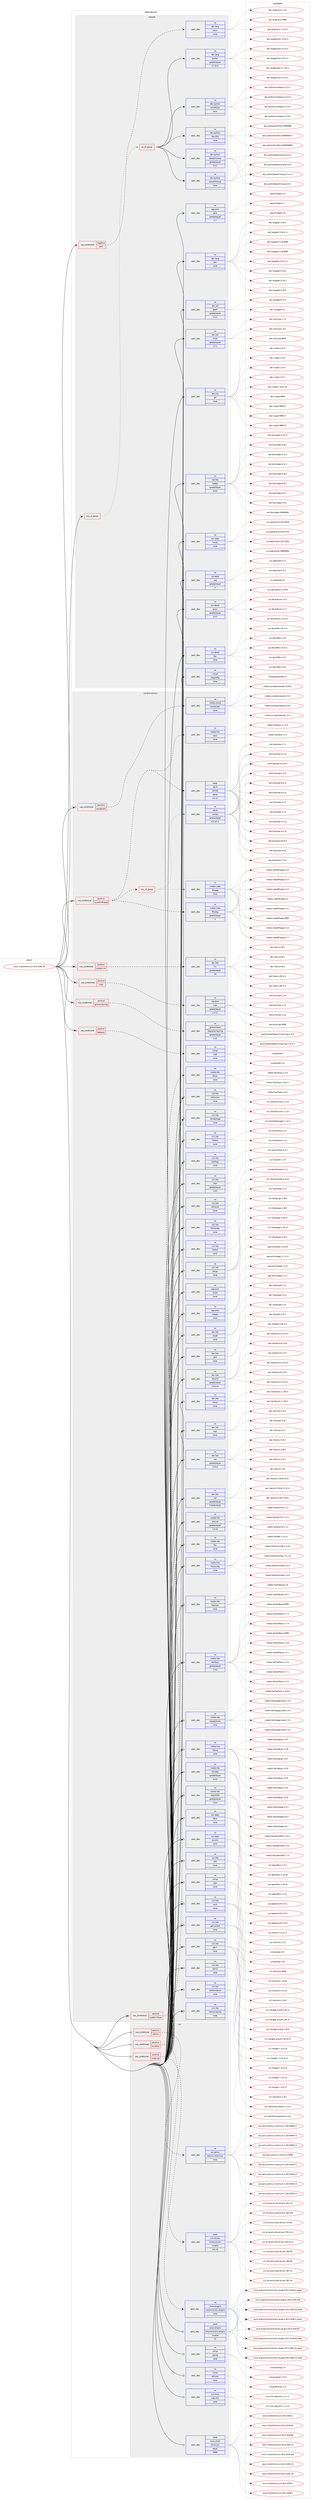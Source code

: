 digraph prolog {

# *************
# Graph options
# *************

newrank=true;
concentrate=true;
compound=true;
graph [rankdir=LR,fontname=Helvetica,fontsize=10,ranksep=1.5];#, ranksep=2.5, nodesep=0.2];
edge  [arrowhead=vee];
node  [fontname=Helvetica,fontsize=10];

# **********
# The ebuild
# **********

subgraph cluster_leftcol {
color=gray;
rank=same;
label=<<i>ebuild</i>>;
id [label="www-client/chromium-64.0.3282.39", color=red, width=4, href="../www-client/chromium-64.0.3282.39.svg"];
}

# ****************
# The dependencies
# ****************

subgraph cluster_midcol {
color=gray;
label=<<i>dependencies</i>>;
subgraph cluster_compile {
fillcolor="#eeeeee";
style=filled;
label=<<i>compile</i>>;
subgraph any156 {
dependency9340 [label=<<TABLE BORDER="0" CELLBORDER="1" CELLSPACING="0" CELLPADDING="4"><TR><TD CELLPADDING="10">any_of_group</TD></TR></TABLE>>, shape=none, color=red];subgraph all20 {
dependency9341 [label=<<TABLE BORDER="0" CELLBORDER="1" CELLSPACING="0" CELLPADDING="4"><TR><TD CELLPADDING="10">all_of_group</TD></TR></TABLE>>, shape=none, color=red];subgraph pack7742 {
dependency9342 [label=<<TABLE BORDER="0" CELLBORDER="1" CELLSPACING="0" CELLPADDING="4" WIDTH="220"><TR><TD ROWSPAN="6" CELLPADDING="30">pack_dep</TD></TR><TR><TD WIDTH="110">no</TD></TR><TR><TD>dev-lang</TD></TR><TR><TD>python</TD></TR><TR><TD>greaterequal</TD></TR><TR><TD>2.7.5-r2</TD></TR></TABLE>>, shape=none, color=blue];
}
dependency9341:e -> dependency9342:w [weight=20,style="solid",arrowhead="inv"];
subgraph pack7743 {
dependency9343 [label=<<TABLE BORDER="0" CELLBORDER="1" CELLSPACING="0" CELLPADDING="4" WIDTH="220"><TR><TD ROWSPAN="6" CELLPADDING="30">pack_dep</TD></TR><TR><TD WIDTH="110">no</TD></TR><TR><TD>dev-python</TD></TR><TR><TD>beautifulsoup</TD></TR><TR><TD>none</TD></TR><TR><TD></TD></TR></TABLE>>, shape=none, color=blue];
}
dependency9341:e -> dependency9343:w [weight=20,style="solid",arrowhead="inv"];
subgraph pack7744 {
dependency9344 [label=<<TABLE BORDER="0" CELLBORDER="1" CELLSPACING="0" CELLPADDING="4" WIDTH="220"><TR><TD ROWSPAN="6" CELLPADDING="30">pack_dep</TD></TR><TR><TD WIDTH="110">no</TD></TR><TR><TD>dev-python</TD></TR><TR><TD>beautifulsoup</TD></TR><TR><TD>greaterequal</TD></TR><TR><TD>4.3.2</TD></TR></TABLE>>, shape=none, color=blue];
}
dependency9341:e -> dependency9344:w [weight=20,style="solid",arrowhead="inv"];
subgraph pack7745 {
dependency9345 [label=<<TABLE BORDER="0" CELLBORDER="1" CELLSPACING="0" CELLPADDING="4" WIDTH="220"><TR><TD ROWSPAN="6" CELLPADDING="30">pack_dep</TD></TR><TR><TD WIDTH="110">no</TD></TR><TR><TD>dev-python</TD></TR><TR><TD>html5lib</TD></TR><TR><TD>none</TD></TR><TR><TD></TD></TR></TABLE>>, shape=none, color=blue];
}
dependency9341:e -> dependency9345:w [weight=20,style="solid",arrowhead="inv"];
subgraph pack7746 {
dependency9346 [label=<<TABLE BORDER="0" CELLBORDER="1" CELLSPACING="0" CELLPADDING="4" WIDTH="220"><TR><TD ROWSPAN="6" CELLPADDING="30">pack_dep</TD></TR><TR><TD WIDTH="110">no</TD></TR><TR><TD>dev-python</TD></TR><TR><TD>simplejson</TD></TR><TR><TD>none</TD></TR><TR><TD></TD></TR></TABLE>>, shape=none, color=blue];
}
dependency9341:e -> dependency9346:w [weight=20,style="solid",arrowhead="inv"];
}
dependency9340:e -> dependency9341:w [weight=20,style="dotted",arrowhead="oinv"];
}
id:e -> dependency9340:w [weight=20,style="solid",arrowhead="vee"];
subgraph cond1425 {
dependency9347 [label=<<TABLE BORDER="0" CELLBORDER="1" CELLSPACING="0" CELLPADDING="4"><TR><TD ROWSPAN="3" CELLPADDING="10">use_conditional</TD></TR><TR><TD>negative</TD></TR><TR><TD>arm</TD></TR></TABLE>>, shape=none, color=red];
subgraph pack7747 {
dependency9348 [label=<<TABLE BORDER="0" CELLBORDER="1" CELLSPACING="0" CELLPADDING="4" WIDTH="220"><TR><TD ROWSPAN="6" CELLPADDING="30">pack_dep</TD></TR><TR><TD WIDTH="110">no</TD></TR><TR><TD>dev-lang</TD></TR><TR><TD>yasm</TD></TR><TR><TD>none</TD></TR><TR><TD></TD></TR></TABLE>>, shape=none, color=blue];
}
dependency9347:e -> dependency9348:w [weight=20,style="dashed",arrowhead="vee"];
}
id:e -> dependency9347:w [weight=20,style="solid",arrowhead="vee"];
subgraph pack7748 {
dependency9349 [label=<<TABLE BORDER="0" CELLBORDER="1" CELLSPACING="0" CELLPADDING="4" WIDTH="220"><TR><TD ROWSPAN="6" CELLPADDING="30">pack_dep</TD></TR><TR><TD WIDTH="110">no</TD></TR><TR><TD>app-arch</TD></TR><TR><TD>gzip</TD></TR><TR><TD>greaterequal</TD></TR><TR><TD>1.7</TD></TR></TABLE>>, shape=none, color=blue];
}
id:e -> dependency9349:w [weight=20,style="solid",arrowhead="vee"];
subgraph pack7749 {
dependency9350 [label=<<TABLE BORDER="0" CELLBORDER="1" CELLSPACING="0" CELLPADDING="4" WIDTH="220"><TR><TD ROWSPAN="6" CELLPADDING="30">pack_dep</TD></TR><TR><TD WIDTH="110">no</TD></TR><TR><TD>dev-lang</TD></TR><TR><TD>perl</TD></TR><TR><TD>none</TD></TR><TR><TD></TD></TR></TABLE>>, shape=none, color=blue];
}
id:e -> dependency9350:w [weight=20,style="solid",arrowhead="vee"];
subgraph pack7750 {
dependency9351 [label=<<TABLE BORDER="0" CELLBORDER="1" CELLSPACING="0" CELLPADDING="4" WIDTH="220"><TR><TD ROWSPAN="6" CELLPADDING="30">pack_dep</TD></TR><TR><TD WIDTH="110">no</TD></TR><TR><TD>dev-util</TD></TR><TR><TD>gperf</TD></TR><TR><TD>greaterequal</TD></TR><TR><TD>3.0.3</TD></TR></TABLE>>, shape=none, color=blue];
}
id:e -> dependency9351:w [weight=20,style="solid",arrowhead="vee"];
subgraph pack7751 {
dependency9352 [label=<<TABLE BORDER="0" CELLBORDER="1" CELLSPACING="0" CELLPADDING="4" WIDTH="220"><TR><TD ROWSPAN="6" CELLPADDING="30">pack_dep</TD></TR><TR><TD WIDTH="110">no</TD></TR><TR><TD>dev-util</TD></TR><TR><TD>ninja</TD></TR><TR><TD>greaterequal</TD></TR><TR><TD>1.7.2</TD></TR></TABLE>>, shape=none, color=blue];
}
id:e -> dependency9352:w [weight=20,style="solid",arrowhead="vee"];
subgraph pack7752 {
dependency9353 [label=<<TABLE BORDER="0" CELLBORDER="1" CELLSPACING="0" CELLPADDING="4" WIDTH="220"><TR><TD ROWSPAN="6" CELLPADDING="30">pack_dep</TD></TR><TR><TD WIDTH="110">no</TD></TR><TR><TD>dev-vcs</TD></TR><TR><TD>git</TD></TR><TR><TD>none</TD></TR><TR><TD></TD></TR></TABLE>>, shape=none, color=blue];
}
id:e -> dependency9353:w [weight=20,style="solid",arrowhead="vee"];
subgraph pack7753 {
dependency9354 [label=<<TABLE BORDER="0" CELLBORDER="1" CELLSPACING="0" CELLPADDING="4" WIDTH="220"><TR><TD ROWSPAN="6" CELLPADDING="30">pack_dep</TD></TR><TR><TD WIDTH="110">no</TD></TR><TR><TD>net-libs</TD></TR><TR><TD>nodejs</TD></TR><TR><TD>greaterequal</TD></TR><TR><TD>6.9.4</TD></TR></TABLE>>, shape=none, color=blue];
}
id:e -> dependency9354:w [weight=20,style="solid",arrowhead="vee"];
subgraph pack7754 {
dependency9355 [label=<<TABLE BORDER="0" CELLBORDER="1" CELLSPACING="0" CELLPADDING="4" WIDTH="220"><TR><TD ROWSPAN="6" CELLPADDING="30">pack_dep</TD></TR><TR><TD WIDTH="110">no</TD></TR><TR><TD>sys-apps</TD></TR><TR><TD>hwids</TD></TR><TR><TD>none</TD></TR><TR><TD></TD></TR></TABLE>>, shape=none, color=blue];
}
id:e -> dependency9355:w [weight=20,style="solid",arrowhead="vee"];
subgraph pack7755 {
dependency9356 [label=<<TABLE BORDER="0" CELLBORDER="1" CELLSPACING="0" CELLPADDING="4" WIDTH="220"><TR><TD ROWSPAN="6" CELLPADDING="30">pack_dep</TD></TR><TR><TD WIDTH="110">no</TD></TR><TR><TD>sys-apps</TD></TR><TR><TD>sed</TD></TR><TR><TD>greaterequal</TD></TR><TR><TD>4</TD></TR></TABLE>>, shape=none, color=blue];
}
id:e -> dependency9356:w [weight=20,style="solid",arrowhead="vee"];
subgraph pack7756 {
dependency9357 [label=<<TABLE BORDER="0" CELLBORDER="1" CELLSPACING="0" CELLPADDING="4" WIDTH="220"><TR><TD ROWSPAN="6" CELLPADDING="30">pack_dep</TD></TR><TR><TD WIDTH="110">no</TD></TR><TR><TD>sys-devel</TD></TR><TR><TD>bison</TD></TR><TR><TD>greaterequal</TD></TR><TR><TD>2.4.3</TD></TR></TABLE>>, shape=none, color=blue];
}
id:e -> dependency9357:w [weight=20,style="solid",arrowhead="vee"];
subgraph pack7757 {
dependency9358 [label=<<TABLE BORDER="0" CELLBORDER="1" CELLSPACING="0" CELLPADDING="4" WIDTH="220"><TR><TD ROWSPAN="6" CELLPADDING="30">pack_dep</TD></TR><TR><TD WIDTH="110">no</TD></TR><TR><TD>sys-devel</TD></TR><TR><TD>flex</TD></TR><TR><TD>none</TD></TR><TR><TD></TD></TR></TABLE>>, shape=none, color=blue];
}
id:e -> dependency9358:w [weight=20,style="solid",arrowhead="vee"];
subgraph pack7758 {
dependency9359 [label=<<TABLE BORDER="0" CELLBORDER="1" CELLSPACING="0" CELLPADDING="4" WIDTH="220"><TR><TD ROWSPAN="6" CELLPADDING="30">pack_dep</TD></TR><TR><TD WIDTH="110">no</TD></TR><TR><TD>virtual</TD></TR><TR><TD>pkgconfig</TD></TR><TR><TD>none</TD></TR><TR><TD></TD></TR></TABLE>>, shape=none, color=blue];
}
id:e -> dependency9359:w [weight=20,style="solid",arrowhead="vee"];
}
subgraph cluster_compileandrun {
fillcolor="#eeeeee";
style=filled;
label=<<i>compile and run</i>>;
subgraph cond1426 {
dependency9360 [label=<<TABLE BORDER="0" CELLBORDER="1" CELLSPACING="0" CELLPADDING="4"><TR><TD ROWSPAN="3" CELLPADDING="10">use_conditional</TD></TR><TR><TD>positive</TD></TR><TR><TD>cups</TD></TR></TABLE>>, shape=none, color=red];
subgraph pack7759 {
dependency9361 [label=<<TABLE BORDER="0" CELLBORDER="1" CELLSPACING="0" CELLPADDING="4" WIDTH="220"><TR><TD ROWSPAN="6" CELLPADDING="30">pack_dep</TD></TR><TR><TD WIDTH="110">no</TD></TR><TR><TD>net-print</TD></TR><TR><TD>cups</TD></TR><TR><TD>greaterequal</TD></TR><TR><TD>1.3.11</TD></TR></TABLE>>, shape=none, color=blue];
}
dependency9360:e -> dependency9361:w [weight=20,style="dashed",arrowhead="vee"];
}
id:e -> dependency9360:w [weight=20,style="solid",arrowhead="odotvee"];
subgraph cond1427 {
dependency9362 [label=<<TABLE BORDER="0" CELLBORDER="1" CELLSPACING="0" CELLPADDING="4"><TR><TD ROWSPAN="3" CELLPADDING="10">use_conditional</TD></TR><TR><TD>positive</TD></TR><TR><TD>gnome-keyring</TD></TR></TABLE>>, shape=none, color=red];
subgraph pack7760 {
dependency9363 [label=<<TABLE BORDER="0" CELLBORDER="1" CELLSPACING="0" CELLPADDING="4" WIDTH="220"><TR><TD ROWSPAN="6" CELLPADDING="30">pack_dep</TD></TR><TR><TD WIDTH="110">no</TD></TR><TR><TD>gnome-base</TD></TR><TR><TD>libgnome-keyring</TD></TR><TR><TD>greaterequal</TD></TR><TR><TD>3.12</TD></TR></TABLE>>, shape=none, color=blue];
}
dependency9362:e -> dependency9363:w [weight=20,style="dashed",arrowhead="vee"];
}
id:e -> dependency9362:w [weight=20,style="solid",arrowhead="odotvee"];
subgraph cond1428 {
dependency9364 [label=<<TABLE BORDER="0" CELLBORDER="1" CELLSPACING="0" CELLPADDING="4"><TR><TD ROWSPAN="3" CELLPADDING="10">use_conditional</TD></TR><TR><TD>positive</TD></TR><TR><TD>kerberos</TD></TR></TABLE>>, shape=none, color=red];
subgraph pack7761 {
dependency9365 [label=<<TABLE BORDER="0" CELLBORDER="1" CELLSPACING="0" CELLPADDING="4" WIDTH="220"><TR><TD ROWSPAN="6" CELLPADDING="30">pack_dep</TD></TR><TR><TD WIDTH="110">no</TD></TR><TR><TD>virtual</TD></TR><TR><TD>krb5</TD></TR><TR><TD>none</TD></TR><TR><TD></TD></TR></TABLE>>, shape=none, color=blue];
}
dependency9364:e -> dependency9365:w [weight=20,style="dashed",arrowhead="vee"];
}
id:e -> dependency9364:w [weight=20,style="solid",arrowhead="odotvee"];
subgraph cond1429 {
dependency9366 [label=<<TABLE BORDER="0" CELLBORDER="1" CELLSPACING="0" CELLPADDING="4"><TR><TD ROWSPAN="3" CELLPADDING="10">use_conditional</TD></TR><TR><TD>positive</TD></TR><TR><TD>pulseaudio</TD></TR></TABLE>>, shape=none, color=red];
subgraph pack7762 {
dependency9367 [label=<<TABLE BORDER="0" CELLBORDER="1" CELLSPACING="0" CELLPADDING="4" WIDTH="220"><TR><TD ROWSPAN="6" CELLPADDING="30">pack_dep</TD></TR><TR><TD WIDTH="110">no</TD></TR><TR><TD>media-sound</TD></TR><TR><TD>pulseaudio</TD></TR><TR><TD>none</TD></TR><TR><TD></TD></TR></TABLE>>, shape=none, color=blue];
}
dependency9366:e -> dependency9367:w [weight=20,style="dashed",arrowhead="vee"];
}
id:e -> dependency9366:w [weight=20,style="solid",arrowhead="odotvee"];
subgraph cond1430 {
dependency9368 [label=<<TABLE BORDER="0" CELLBORDER="1" CELLSPACING="0" CELLPADDING="4"><TR><TD ROWSPAN="3" CELLPADDING="10">use_conditional</TD></TR><TR><TD>positive</TD></TR><TR><TD>system-ffmpeg</TD></TR></TABLE>>, shape=none, color=red];
subgraph pack7763 {
dependency9369 [label=<<TABLE BORDER="0" CELLBORDER="1" CELLSPACING="0" CELLPADDING="4" WIDTH="220"><TR><TD ROWSPAN="6" CELLPADDING="30">pack_dep</TD></TR><TR><TD WIDTH="110">no</TD></TR><TR><TD>media-video</TD></TR><TR><TD>ffmpeg</TD></TR><TR><TD>greaterequal</TD></TR><TR><TD>3</TD></TR></TABLE>>, shape=none, color=blue];
}
dependency9368:e -> dependency9369:w [weight=20,style="dashed",arrowhead="vee"];
subgraph any157 {
dependency9370 [label=<<TABLE BORDER="0" CELLBORDER="1" CELLSPACING="0" CELLPADDING="4"><TR><TD CELLPADDING="10">any_of_group</TD></TR></TABLE>>, shape=none, color=red];subgraph pack7764 {
dependency9371 [label=<<TABLE BORDER="0" CELLBORDER="1" CELLSPACING="0" CELLPADDING="4" WIDTH="220"><TR><TD ROWSPAN="6" CELLPADDING="30">pack_dep</TD></TR><TR><TD WIDTH="110">no</TD></TR><TR><TD>media-video</TD></TR><TR><TD>ffmpeg</TD></TR><TR><TD>none</TD></TR><TR><TD></TD></TR></TABLE>>, shape=none, color=blue];
}
dependency9370:e -> dependency9371:w [weight=20,style="dotted",arrowhead="oinv"];
subgraph pack7765 {
dependency9372 [label=<<TABLE BORDER="0" CELLBORDER="1" CELLSPACING="0" CELLPADDING="4" WIDTH="220"><TR><TD ROWSPAN="6" CELLPADDING="30">pack_dep</TD></TR><TR><TD WIDTH="110">no</TD></TR><TR><TD>net-fs</TD></TR><TR><TD>samba</TD></TR><TR><TD>greaterequal</TD></TR><TR><TD>4.5.10-r1</TD></TR></TABLE>>, shape=none, color=blue];
}
dependency9370:e -> dependency9372:w [weight=20,style="dotted",arrowhead="oinv"];
}
dependency9368:e -> dependency9370:w [weight=20,style="dashed",arrowhead="vee"];
subgraph pack7766 {
dependency9373 [label=<<TABLE BORDER="0" CELLBORDER="1" CELLSPACING="0" CELLPADDING="4" WIDTH="220"><TR><TD ROWSPAN="6" CELLPADDING="30">pack_dep</TD></TR><TR><TD WIDTH="110">weak</TD></TR><TR><TD>net-fs</TD></TR><TR><TD>samba</TD></TR><TR><TD>equal</TD></TR><TR><TD>4.5.12</TD></TR></TABLE>>, shape=none, color=blue];
}
dependency9368:e -> dependency9373:w [weight=20,style="dashed",arrowhead="vee"];
subgraph pack7767 {
dependency9374 [label=<<TABLE BORDER="0" CELLBORDER="1" CELLSPACING="0" CELLPADDING="4" WIDTH="220"><TR><TD ROWSPAN="6" CELLPADDING="30">pack_dep</TD></TR><TR><TD WIDTH="110">no</TD></TR><TR><TD>media-libs</TD></TR><TR><TD>opus</TD></TR><TR><TD>none</TD></TR><TR><TD></TD></TR></TABLE>>, shape=none, color=blue];
}
dependency9368:e -> dependency9374:w [weight=20,style="dashed",arrowhead="vee"];
}
id:e -> dependency9368:w [weight=20,style="solid",arrowhead="odotvee"];
subgraph cond1431 {
dependency9375 [label=<<TABLE BORDER="0" CELLBORDER="1" CELLSPACING="0" CELLPADDING="4"><TR><TD ROWSPAN="3" CELLPADDING="10">use_conditional</TD></TR><TR><TD>positive</TD></TR><TR><TD>system-icu</TD></TR></TABLE>>, shape=none, color=red];
subgraph pack7768 {
dependency9376 [label=<<TABLE BORDER="0" CELLBORDER="1" CELLSPACING="0" CELLPADDING="4" WIDTH="220"><TR><TD ROWSPAN="6" CELLPADDING="30">pack_dep</TD></TR><TR><TD WIDTH="110">no</TD></TR><TR><TD>dev-libs</TD></TR><TR><TD>icu</TD></TR><TR><TD>greaterequal</TD></TR><TR><TD>59</TD></TR></TABLE>>, shape=none, color=blue];
}
dependency9375:e -> dependency9376:w [weight=20,style="dashed",arrowhead="vee"];
}
id:e -> dependency9375:w [weight=20,style="solid",arrowhead="odotvee"];
subgraph cond1432 {
dependency9377 [label=<<TABLE BORDER="0" CELLBORDER="1" CELLSPACING="0" CELLPADDING="4"><TR><TD ROWSPAN="3" CELLPADDING="10">use_conditional</TD></TR><TR><TD>positive</TD></TR><TR><TD>system-libvpx</TD></TR></TABLE>>, shape=none, color=red];
subgraph pack7769 {
dependency9378 [label=<<TABLE BORDER="0" CELLBORDER="1" CELLSPACING="0" CELLPADDING="4" WIDTH="220"><TR><TD ROWSPAN="6" CELLPADDING="30">pack_dep</TD></TR><TR><TD WIDTH="110">no</TD></TR><TR><TD>media-libs</TD></TR><TR><TD>libvpx</TD></TR><TR><TD>none</TD></TR><TR><TD></TD></TR></TABLE>>, shape=none, color=blue];
}
dependency9377:e -> dependency9378:w [weight=20,style="dashed",arrowhead="vee"];
}
id:e -> dependency9377:w [weight=20,style="solid",arrowhead="odotvee"];
subgraph pack7770 {
dependency9379 [label=<<TABLE BORDER="0" CELLBORDER="1" CELLSPACING="0" CELLPADDING="4" WIDTH="220"><TR><TD ROWSPAN="6" CELLPADDING="30">pack_dep</TD></TR><TR><TD WIDTH="110">no</TD></TR><TR><TD>app-arch</TD></TR><TR><TD>bzip2</TD></TR><TR><TD>none</TD></TR><TR><TD></TD></TR></TABLE>>, shape=none, color=blue];
}
id:e -> dependency9379:w [weight=20,style="solid",arrowhead="odotvee"];
subgraph pack7771 {
dependency9380 [label=<<TABLE BORDER="0" CELLBORDER="1" CELLSPACING="0" CELLPADDING="4" WIDTH="220"><TR><TD ROWSPAN="6" CELLPADDING="30">pack_dep</TD></TR><TR><TD WIDTH="110">no</TD></TR><TR><TD>app-arch</TD></TR><TR><TD>snappy</TD></TR><TR><TD>none</TD></TR><TR><TD></TD></TR></TABLE>>, shape=none, color=blue];
}
id:e -> dependency9380:w [weight=20,style="solid",arrowhead="odotvee"];
subgraph pack7772 {
dependency9381 [label=<<TABLE BORDER="0" CELLBORDER="1" CELLSPACING="0" CELLPADDING="4" WIDTH="220"><TR><TD ROWSPAN="6" CELLPADDING="30">pack_dep</TD></TR><TR><TD WIDTH="110">no</TD></TR><TR><TD>dev-libs</TD></TR><TR><TD>expat</TD></TR><TR><TD>none</TD></TR><TR><TD></TD></TR></TABLE>>, shape=none, color=blue];
}
id:e -> dependency9381:w [weight=20,style="solid",arrowhead="odotvee"];
subgraph pack7773 {
dependency9382 [label=<<TABLE BORDER="0" CELLBORDER="1" CELLSPACING="0" CELLPADDING="4" WIDTH="220"><TR><TD ROWSPAN="6" CELLPADDING="30">pack_dep</TD></TR><TR><TD WIDTH="110">no</TD></TR><TR><TD>dev-libs</TD></TR><TR><TD>glib</TD></TR><TR><TD>none</TD></TR><TR><TD></TD></TR></TABLE>>, shape=none, color=blue];
}
id:e -> dependency9382:w [weight=20,style="solid",arrowhead="odotvee"];
subgraph pack7774 {
dependency9383 [label=<<TABLE BORDER="0" CELLBORDER="1" CELLSPACING="0" CELLPADDING="4" WIDTH="220"><TR><TD ROWSPAN="6" CELLPADDING="30">pack_dep</TD></TR><TR><TD WIDTH="110">no</TD></TR><TR><TD>dev-libs</TD></TR><TR><TD>libxml2</TD></TR><TR><TD>greaterequal</TD></TR><TR><TD>2.9.4-r3</TD></TR></TABLE>>, shape=none, color=blue];
}
id:e -> dependency9383:w [weight=20,style="solid",arrowhead="odotvee"];
subgraph pack7775 {
dependency9384 [label=<<TABLE BORDER="0" CELLBORDER="1" CELLSPACING="0" CELLPADDING="4" WIDTH="220"><TR><TD ROWSPAN="6" CELLPADDING="30">pack_dep</TD></TR><TR><TD WIDTH="110">no</TD></TR><TR><TD>dev-libs</TD></TR><TR><TD>libxslt</TD></TR><TR><TD>none</TD></TR><TR><TD></TD></TR></TABLE>>, shape=none, color=blue];
}
id:e -> dependency9384:w [weight=20,style="solid",arrowhead="odotvee"];
subgraph pack7776 {
dependency9385 [label=<<TABLE BORDER="0" CELLBORDER="1" CELLSPACING="0" CELLPADDING="4" WIDTH="220"><TR><TD ROWSPAN="6" CELLPADDING="30">pack_dep</TD></TR><TR><TD WIDTH="110">no</TD></TR><TR><TD>dev-libs</TD></TR><TR><TD>nspr</TD></TR><TR><TD>none</TD></TR><TR><TD></TD></TR></TABLE>>, shape=none, color=blue];
}
id:e -> dependency9385:w [weight=20,style="solid",arrowhead="odotvee"];
subgraph pack7777 {
dependency9386 [label=<<TABLE BORDER="0" CELLBORDER="1" CELLSPACING="0" CELLPADDING="4" WIDTH="220"><TR><TD ROWSPAN="6" CELLPADDING="30">pack_dep</TD></TR><TR><TD WIDTH="110">no</TD></TR><TR><TD>dev-libs</TD></TR><TR><TD>nss</TD></TR><TR><TD>greaterequal</TD></TR><TR><TD>3.14.3</TD></TR></TABLE>>, shape=none, color=blue];
}
id:e -> dependency9386:w [weight=20,style="solid",arrowhead="odotvee"];
subgraph pack7778 {
dependency9387 [label=<<TABLE BORDER="0" CELLBORDER="1" CELLSPACING="0" CELLPADDING="4" WIDTH="220"><TR><TD ROWSPAN="6" CELLPADDING="30">pack_dep</TD></TR><TR><TD WIDTH="110">no</TD></TR><TR><TD>dev-libs</TD></TR><TR><TD>re2</TD></TR><TR><TD>greaterequal</TD></TR><TR><TD>0.2016.05.01</TD></TR></TABLE>>, shape=none, color=blue];
}
id:e -> dependency9387:w [weight=20,style="solid",arrowhead="odotvee"];
subgraph pack7779 {
dependency9388 [label=<<TABLE BORDER="0" CELLBORDER="1" CELLSPACING="0" CELLPADDING="4" WIDTH="220"><TR><TD ROWSPAN="6" CELLPADDING="30">pack_dep</TD></TR><TR><TD WIDTH="110">no</TD></TR><TR><TD>media-libs</TD></TR><TR><TD>alsa-lib</TD></TR><TR><TD>greaterequal</TD></TR><TR><TD>1.0.19</TD></TR></TABLE>>, shape=none, color=blue];
}
id:e -> dependency9388:w [weight=20,style="solid",arrowhead="odotvee"];
subgraph pack7780 {
dependency9389 [label=<<TABLE BORDER="0" CELLBORDER="1" CELLSPACING="0" CELLPADDING="4" WIDTH="220"><TR><TD ROWSPAN="6" CELLPADDING="30">pack_dep</TD></TR><TR><TD WIDTH="110">no</TD></TR><TR><TD>media-libs</TD></TR><TR><TD>flac</TD></TR><TR><TD>none</TD></TR><TR><TD></TD></TR></TABLE>>, shape=none, color=blue];
}
id:e -> dependency9389:w [weight=20,style="solid",arrowhead="odotvee"];
subgraph pack7781 {
dependency9390 [label=<<TABLE BORDER="0" CELLBORDER="1" CELLSPACING="0" CELLPADDING="4" WIDTH="220"><TR><TD ROWSPAN="6" CELLPADDING="30">pack_dep</TD></TR><TR><TD WIDTH="110">no</TD></TR><TR><TD>media-libs</TD></TR><TR><TD>fontconfig</TD></TR><TR><TD>none</TD></TR><TR><TD></TD></TR></TABLE>>, shape=none, color=blue];
}
id:e -> dependency9390:w [weight=20,style="solid",arrowhead="odotvee"];
subgraph pack7782 {
dependency9391 [label=<<TABLE BORDER="0" CELLBORDER="1" CELLSPACING="0" CELLPADDING="4" WIDTH="220"><TR><TD ROWSPAN="6" CELLPADDING="30">pack_dep</TD></TR><TR><TD WIDTH="110">no</TD></TR><TR><TD>media-libs</TD></TR><TR><TD>freetype</TD></TR><TR><TD>none</TD></TR><TR><TD></TD></TR></TABLE>>, shape=none, color=blue];
}
id:e -> dependency9391:w [weight=20,style="solid",arrowhead="odotvee"];
subgraph pack7783 {
dependency9392 [label=<<TABLE BORDER="0" CELLBORDER="1" CELLSPACING="0" CELLPADDING="4" WIDTH="220"><TR><TD ROWSPAN="6" CELLPADDING="30">pack_dep</TD></TR><TR><TD WIDTH="110">no</TD></TR><TR><TD>media-libs</TD></TR><TR><TD>harfbuzz</TD></TR><TR><TD>greaterequal</TD></TR><TR><TD>1.5.0</TD></TR></TABLE>>, shape=none, color=blue];
}
id:e -> dependency9392:w [weight=20,style="solid",arrowhead="odotvee"];
subgraph pack7784 {
dependency9393 [label=<<TABLE BORDER="0" CELLBORDER="1" CELLSPACING="0" CELLPADDING="4" WIDTH="220"><TR><TD ROWSPAN="6" CELLPADDING="30">pack_dep</TD></TR><TR><TD WIDTH="110">no</TD></TR><TR><TD>media-libs</TD></TR><TR><TD>libjpeg-turbo</TD></TR><TR><TD>none</TD></TR><TR><TD></TD></TR></TABLE>>, shape=none, color=blue];
}
id:e -> dependency9393:w [weight=20,style="solid",arrowhead="odotvee"];
subgraph pack7785 {
dependency9394 [label=<<TABLE BORDER="0" CELLBORDER="1" CELLSPACING="0" CELLPADDING="4" WIDTH="220"><TR><TD ROWSPAN="6" CELLPADDING="30">pack_dep</TD></TR><TR><TD WIDTH="110">no</TD></TR><TR><TD>media-libs</TD></TR><TR><TD>libpng</TD></TR><TR><TD>none</TD></TR><TR><TD></TD></TR></TABLE>>, shape=none, color=blue];
}
id:e -> dependency9394:w [weight=20,style="solid",arrowhead="odotvee"];
subgraph pack7786 {
dependency9395 [label=<<TABLE BORDER="0" CELLBORDER="1" CELLSPACING="0" CELLPADDING="4" WIDTH="220"><TR><TD ROWSPAN="6" CELLPADDING="30">pack_dep</TD></TR><TR><TD WIDTH="110">no</TD></TR><TR><TD>media-libs</TD></TR><TR><TD>libwebp</TD></TR><TR><TD>greaterequal</TD></TR><TR><TD>0.4.0</TD></TR></TABLE>>, shape=none, color=blue];
}
id:e -> dependency9395:w [weight=20,style="solid",arrowhead="odotvee"];
subgraph pack7787 {
dependency9396 [label=<<TABLE BORDER="0" CELLBORDER="1" CELLSPACING="0" CELLPADDING="4" WIDTH="220"><TR><TD ROWSPAN="6" CELLPADDING="30">pack_dep</TD></TR><TR><TD WIDTH="110">no</TD></TR><TR><TD>media-libs</TD></TR><TR><TD>openh264</TD></TR><TR><TD>greaterequal</TD></TR><TR><TD>1.6.0</TD></TR></TABLE>>, shape=none, color=blue];
}
id:e -> dependency9396:w [weight=20,style="solid",arrowhead="odotvee"];
subgraph pack7788 {
dependency9397 [label=<<TABLE BORDER="0" CELLBORDER="1" CELLSPACING="0" CELLPADDING="4" WIDTH="220"><TR><TD ROWSPAN="6" CELLPADDING="30">pack_dep</TD></TR><TR><TD WIDTH="110">no</TD></TR><TR><TD>sys-apps</TD></TR><TR><TD>dbus</TD></TR><TR><TD>none</TD></TR><TR><TD></TD></TR></TABLE>>, shape=none, color=blue];
}
id:e -> dependency9397:w [weight=20,style="solid",arrowhead="odotvee"];
subgraph pack7789 {
dependency9398 [label=<<TABLE BORDER="0" CELLBORDER="1" CELLSPACING="0" CELLPADDING="4" WIDTH="220"><TR><TD ROWSPAN="6" CELLPADDING="30">pack_dep</TD></TR><TR><TD WIDTH="110">no</TD></TR><TR><TD>sys-apps</TD></TR><TR><TD>pciutils</TD></TR><TR><TD>none</TD></TR><TR><TD></TD></TR></TABLE>>, shape=none, color=blue];
}
id:e -> dependency9398:w [weight=20,style="solid",arrowhead="odotvee"];
subgraph pack7790 {
dependency9399 [label=<<TABLE BORDER="0" CELLBORDER="1" CELLSPACING="0" CELLPADDING="4" WIDTH="220"><TR><TD ROWSPAN="6" CELLPADDING="30">pack_dep</TD></TR><TR><TD WIDTH="110">no</TD></TR><TR><TD>sys-libs</TD></TR><TR><TD>zlib</TD></TR><TR><TD>none</TD></TR><TR><TD></TD></TR></TABLE>>, shape=none, color=blue];
}
id:e -> dependency9399:w [weight=20,style="solid",arrowhead="odotvee"];
subgraph pack7791 {
dependency9400 [label=<<TABLE BORDER="0" CELLBORDER="1" CELLSPACING="0" CELLPADDING="4" WIDTH="220"><TR><TD ROWSPAN="6" CELLPADDING="30">pack_dep</TD></TR><TR><TD WIDTH="110">no</TD></TR><TR><TD>virtual</TD></TR><TR><TD>udev</TD></TR><TR><TD>none</TD></TR><TR><TD></TD></TR></TABLE>>, shape=none, color=blue];
}
id:e -> dependency9400:w [weight=20,style="solid",arrowhead="odotvee"];
subgraph pack7792 {
dependency9401 [label=<<TABLE BORDER="0" CELLBORDER="1" CELLSPACING="0" CELLPADDING="4" WIDTH="220"><TR><TD ROWSPAN="6" CELLPADDING="30">pack_dep</TD></TR><TR><TD WIDTH="110">no</TD></TR><TR><TD>x11-libs</TD></TR><TR><TD>cairo</TD></TR><TR><TD>none</TD></TR><TR><TD></TD></TR></TABLE>>, shape=none, color=blue];
}
id:e -> dependency9401:w [weight=20,style="solid",arrowhead="odotvee"];
subgraph pack7793 {
dependency9402 [label=<<TABLE BORDER="0" CELLBORDER="1" CELLSPACING="0" CELLPADDING="4" WIDTH="220"><TR><TD ROWSPAN="6" CELLPADDING="30">pack_dep</TD></TR><TR><TD WIDTH="110">no</TD></TR><TR><TD>x11-libs</TD></TR><TR><TD>gdk-pixbuf</TD></TR><TR><TD>none</TD></TR><TR><TD></TD></TR></TABLE>>, shape=none, color=blue];
}
id:e -> dependency9402:w [weight=20,style="solid",arrowhead="odotvee"];
subgraph pack7794 {
dependency9403 [label=<<TABLE BORDER="0" CELLBORDER="1" CELLSPACING="0" CELLPADDING="4" WIDTH="220"><TR><TD ROWSPAN="6" CELLPADDING="30">pack_dep</TD></TR><TR><TD WIDTH="110">no</TD></TR><TR><TD>x11-libs</TD></TR><TR><TD>gtk+</TD></TR><TR><TD>none</TD></TR><TR><TD></TD></TR></TABLE>>, shape=none, color=blue];
}
id:e -> dependency9403:w [weight=20,style="solid",arrowhead="odotvee"];
subgraph pack7795 {
dependency9404 [label=<<TABLE BORDER="0" CELLBORDER="1" CELLSPACING="0" CELLPADDING="4" WIDTH="220"><TR><TD ROWSPAN="6" CELLPADDING="30">pack_dep</TD></TR><TR><TD WIDTH="110">no</TD></TR><TR><TD>x11-libs</TD></TR><TR><TD>libX11</TD></TR><TR><TD>none</TD></TR><TR><TD></TD></TR></TABLE>>, shape=none, color=blue];
}
id:e -> dependency9404:w [weight=20,style="solid",arrowhead="odotvee"];
subgraph pack7796 {
dependency9405 [label=<<TABLE BORDER="0" CELLBORDER="1" CELLSPACING="0" CELLPADDING="4" WIDTH="220"><TR><TD ROWSPAN="6" CELLPADDING="30">pack_dep</TD></TR><TR><TD WIDTH="110">no</TD></TR><TR><TD>x11-libs</TD></TR><TR><TD>libXScrnSaver</TD></TR><TR><TD>none</TD></TR><TR><TD></TD></TR></TABLE>>, shape=none, color=blue];
}
id:e -> dependency9405:w [weight=20,style="solid",arrowhead="odotvee"];
subgraph pack7797 {
dependency9406 [label=<<TABLE BORDER="0" CELLBORDER="1" CELLSPACING="0" CELLPADDING="4" WIDTH="220"><TR><TD ROWSPAN="6" CELLPADDING="30">pack_dep</TD></TR><TR><TD WIDTH="110">no</TD></TR><TR><TD>x11-libs</TD></TR><TR><TD>libXcomposite</TD></TR><TR><TD>none</TD></TR><TR><TD></TD></TR></TABLE>>, shape=none, color=blue];
}
id:e -> dependency9406:w [weight=20,style="solid",arrowhead="odotvee"];
subgraph pack7798 {
dependency9407 [label=<<TABLE BORDER="0" CELLBORDER="1" CELLSPACING="0" CELLPADDING="4" WIDTH="220"><TR><TD ROWSPAN="6" CELLPADDING="30">pack_dep</TD></TR><TR><TD WIDTH="110">no</TD></TR><TR><TD>x11-libs</TD></TR><TR><TD>libXcursor</TD></TR><TR><TD>none</TD></TR><TR><TD></TD></TR></TABLE>>, shape=none, color=blue];
}
id:e -> dependency9407:w [weight=20,style="solid",arrowhead="odotvee"];
subgraph pack7799 {
dependency9408 [label=<<TABLE BORDER="0" CELLBORDER="1" CELLSPACING="0" CELLPADDING="4" WIDTH="220"><TR><TD ROWSPAN="6" CELLPADDING="30">pack_dep</TD></TR><TR><TD WIDTH="110">no</TD></TR><TR><TD>x11-libs</TD></TR><TR><TD>libXdamage</TD></TR><TR><TD>none</TD></TR><TR><TD></TD></TR></TABLE>>, shape=none, color=blue];
}
id:e -> dependency9408:w [weight=20,style="solid",arrowhead="odotvee"];
subgraph pack7800 {
dependency9409 [label=<<TABLE BORDER="0" CELLBORDER="1" CELLSPACING="0" CELLPADDING="4" WIDTH="220"><TR><TD ROWSPAN="6" CELLPADDING="30">pack_dep</TD></TR><TR><TD WIDTH="110">no</TD></TR><TR><TD>x11-libs</TD></TR><TR><TD>libXext</TD></TR><TR><TD>none</TD></TR><TR><TD></TD></TR></TABLE>>, shape=none, color=blue];
}
id:e -> dependency9409:w [weight=20,style="solid",arrowhead="odotvee"];
subgraph pack7801 {
dependency9410 [label=<<TABLE BORDER="0" CELLBORDER="1" CELLSPACING="0" CELLPADDING="4" WIDTH="220"><TR><TD ROWSPAN="6" CELLPADDING="30">pack_dep</TD></TR><TR><TD WIDTH="110">no</TD></TR><TR><TD>x11-libs</TD></TR><TR><TD>libXfixes</TD></TR><TR><TD>none</TD></TR><TR><TD></TD></TR></TABLE>>, shape=none, color=blue];
}
id:e -> dependency9410:w [weight=20,style="solid",arrowhead="odotvee"];
subgraph pack7802 {
dependency9411 [label=<<TABLE BORDER="0" CELLBORDER="1" CELLSPACING="0" CELLPADDING="4" WIDTH="220"><TR><TD ROWSPAN="6" CELLPADDING="30">pack_dep</TD></TR><TR><TD WIDTH="110">no</TD></TR><TR><TD>x11-libs</TD></TR><TR><TD>libXi</TD></TR><TR><TD>greaterequal</TD></TR><TR><TD>1.6.0</TD></TR></TABLE>>, shape=none, color=blue];
}
id:e -> dependency9411:w [weight=20,style="solid",arrowhead="odotvee"];
subgraph pack7803 {
dependency9412 [label=<<TABLE BORDER="0" CELLBORDER="1" CELLSPACING="0" CELLPADDING="4" WIDTH="220"><TR><TD ROWSPAN="6" CELLPADDING="30">pack_dep</TD></TR><TR><TD WIDTH="110">no</TD></TR><TR><TD>x11-libs</TD></TR><TR><TD>libXrandr</TD></TR><TR><TD>none</TD></TR><TR><TD></TD></TR></TABLE>>, shape=none, color=blue];
}
id:e -> dependency9412:w [weight=20,style="solid",arrowhead="odotvee"];
subgraph pack7804 {
dependency9413 [label=<<TABLE BORDER="0" CELLBORDER="1" CELLSPACING="0" CELLPADDING="4" WIDTH="220"><TR><TD ROWSPAN="6" CELLPADDING="30">pack_dep</TD></TR><TR><TD WIDTH="110">no</TD></TR><TR><TD>x11-libs</TD></TR><TR><TD>libXrender</TD></TR><TR><TD>none</TD></TR><TR><TD></TD></TR></TABLE>>, shape=none, color=blue];
}
id:e -> dependency9413:w [weight=20,style="solid",arrowhead="odotvee"];
subgraph pack7805 {
dependency9414 [label=<<TABLE BORDER="0" CELLBORDER="1" CELLSPACING="0" CELLPADDING="4" WIDTH="220"><TR><TD ROWSPAN="6" CELLPADDING="30">pack_dep</TD></TR><TR><TD WIDTH="110">no</TD></TR><TR><TD>x11-libs</TD></TR><TR><TD>libXtst</TD></TR><TR><TD>none</TD></TR><TR><TD></TD></TR></TABLE>>, shape=none, color=blue];
}
id:e -> dependency9414:w [weight=20,style="solid",arrowhead="odotvee"];
subgraph pack7806 {
dependency9415 [label=<<TABLE BORDER="0" CELLBORDER="1" CELLSPACING="0" CELLPADDING="4" WIDTH="220"><TR><TD ROWSPAN="6" CELLPADDING="30">pack_dep</TD></TR><TR><TD WIDTH="110">no</TD></TR><TR><TD>x11-libs</TD></TR><TR><TD>pango</TD></TR><TR><TD>none</TD></TR><TR><TD></TD></TR></TABLE>>, shape=none, color=blue];
}
id:e -> dependency9415:w [weight=20,style="solid",arrowhead="odotvee"];
}
subgraph cluster_run {
fillcolor="#eeeeee";
style=filled;
label=<<i>run</i>>;
subgraph cond1433 {
dependency9416 [label=<<TABLE BORDER="0" CELLBORDER="1" CELLSPACING="0" CELLPADDING="4"><TR><TD ROWSPAN="3" CELLPADDING="10">use_conditional</TD></TR><TR><TD>positive</TD></TR><TR><TD>selinux</TD></TR></TABLE>>, shape=none, color=red];
subgraph pack7807 {
dependency9417 [label=<<TABLE BORDER="0" CELLBORDER="1" CELLSPACING="0" CELLPADDING="4" WIDTH="220"><TR><TD ROWSPAN="6" CELLPADDING="30">pack_dep</TD></TR><TR><TD WIDTH="110">no</TD></TR><TR><TD>sec-policy</TD></TR><TR><TD>selinux-chromium</TD></TR><TR><TD>none</TD></TR><TR><TD></TD></TR></TABLE>>, shape=none, color=blue];
}
dependency9416:e -> dependency9417:w [weight=20,style="dashed",arrowhead="vee"];
}
id:e -> dependency9416:w [weight=20,style="solid",arrowhead="odot"];
subgraph cond1434 {
dependency9418 [label=<<TABLE BORDER="0" CELLBORDER="1" CELLSPACING="0" CELLPADDING="4"><TR><TD ROWSPAN="3" CELLPADDING="10">use_conditional</TD></TR><TR><TD>positive</TD></TR><TR><TD>tcmalloc</TD></TR></TABLE>>, shape=none, color=red];
subgraph pack7808 {
dependency9419 [label=<<TABLE BORDER="0" CELLBORDER="1" CELLSPACING="0" CELLPADDING="4" WIDTH="220"><TR><TD ROWSPAN="6" CELLPADDING="30">pack_dep</TD></TR><TR><TD WIDTH="110">weak</TD></TR><TR><TD>x11-drivers</TD></TR><TR><TD>nvidia-drivers</TD></TR><TR><TD>smaller</TD></TR><TR><TD>331.20</TD></TR></TABLE>>, shape=none, color=blue];
}
dependency9418:e -> dependency9419:w [weight=20,style="dashed",arrowhead="vee"];
}
id:e -> dependency9418:w [weight=20,style="solid",arrowhead="odot"];
subgraph cond1435 {
dependency9420 [label=<<TABLE BORDER="0" CELLBORDER="1" CELLSPACING="0" CELLPADDING="4"><TR><TD ROWSPAN="3" CELLPADDING="10">use_conditional</TD></TR><TR><TD>positive</TD></TR><TR><TD>widevine</TD></TR></TABLE>>, shape=none, color=red];
subgraph pack7809 {
dependency9421 [label=<<TABLE BORDER="0" CELLBORDER="1" CELLSPACING="0" CELLPADDING="4" WIDTH="220"><TR><TD ROWSPAN="6" CELLPADDING="30">pack_dep</TD></TR><TR><TD WIDTH="110">no</TD></TR><TR><TD>www-plugins</TD></TR><TR><TD>chrome-binary-plugins</TD></TR><TR><TD>none</TD></TR><TR><TD></TD></TR></TABLE>>, shape=none, color=blue];
}
dependency9420:e -> dependency9421:w [weight=20,style="dashed",arrowhead="vee"];
}
id:e -> dependency9420:w [weight=20,style="solid",arrowhead="odot"];
subgraph pack7810 {
dependency9422 [label=<<TABLE BORDER="0" CELLBORDER="1" CELLSPACING="0" CELLPADDING="4" WIDTH="220"><TR><TD ROWSPAN="6" CELLPADDING="30">pack_dep</TD></TR><TR><TD WIDTH="110">no</TD></TR><TR><TD>virtual</TD></TR><TR><TD>opengl</TD></TR><TR><TD>none</TD></TR><TR><TD></TD></TR></TABLE>>, shape=none, color=blue];
}
id:e -> dependency9422:w [weight=20,style="solid",arrowhead="odot"];
subgraph pack7811 {
dependency9423 [label=<<TABLE BORDER="0" CELLBORDER="1" CELLSPACING="0" CELLPADDING="4" WIDTH="220"><TR><TD ROWSPAN="6" CELLPADDING="30">pack_dep</TD></TR><TR><TD WIDTH="110">no</TD></TR><TR><TD>virtual</TD></TR><TR><TD>ttf-fonts</TD></TR><TR><TD>none</TD></TR><TR><TD></TD></TR></TABLE>>, shape=none, color=blue];
}
id:e -> dependency9423:w [weight=20,style="solid",arrowhead="odot"];
subgraph pack7812 {
dependency9424 [label=<<TABLE BORDER="0" CELLBORDER="1" CELLSPACING="0" CELLPADDING="4" WIDTH="220"><TR><TD ROWSPAN="6" CELLPADDING="30">pack_dep</TD></TR><TR><TD WIDTH="110">no</TD></TR><TR><TD>x11-misc</TD></TR><TR><TD>xdg-utils</TD></TR><TR><TD>none</TD></TR><TR><TD></TD></TR></TABLE>>, shape=none, color=blue];
}
id:e -> dependency9424:w [weight=20,style="solid",arrowhead="odot"];
subgraph pack7813 {
dependency9425 [label=<<TABLE BORDER="0" CELLBORDER="1" CELLSPACING="0" CELLPADDING="4" WIDTH="220"><TR><TD ROWSPAN="6" CELLPADDING="30">pack_dep</TD></TR><TR><TD WIDTH="110">weak</TD></TR><TR><TD>www-client</TD></TR><TR><TD>chromium</TD></TR><TR><TD>equal</TD></TR><TR><TD>9999</TD></TR></TABLE>>, shape=none, color=blue];
}
id:e -> dependency9425:w [weight=20,style="solid",arrowhead="odot"];
subgraph pack7814 {
dependency9426 [label=<<TABLE BORDER="0" CELLBORDER="1" CELLSPACING="0" CELLPADDING="4" WIDTH="220"><TR><TD ROWSPAN="6" CELLPADDING="30">pack_dep</TD></TR><TR><TD WIDTH="110">weak</TD></TR><TR><TD>www-plugins</TD></TR><TR><TD>chrome-binary-plugins</TD></TR><TR><TD>smaller</TD></TR><TR><TD>57</TD></TR></TABLE>>, shape=none, color=blue];
}
id:e -> dependency9426:w [weight=20,style="solid",arrowhead="odot"];
}
}

# **************
# The candidates
# **************

subgraph cluster_choices {
rank=same;
color=gray;
label=<<i>candidates</i>>;

subgraph choice7742 {
color=black;
nodesep=1;
choice100101118451089711010347112121116104111110455046554649524511449 [label="dev-lang/python-2.7.14-r1", color=red, width=4,href="../dev-lang/python-2.7.14-r1.svg"];
choice1001011184510897110103471121211161041111104551465246534511449 [label="dev-lang/python-3.4.5-r1", color=red, width=4,href="../dev-lang/python-3.4.5-r1.svg"];
choice1001011184510897110103471121211161041111104551465246544511449 [label="dev-lang/python-3.4.6-r1", color=red, width=4,href="../dev-lang/python-3.4.6-r1.svg"];
choice1001011184510897110103471121211161041111104551465346524511449 [label="dev-lang/python-3.5.4-r1", color=red, width=4,href="../dev-lang/python-3.5.4-r1.svg"];
choice1001011184510897110103471121211161041111104551465446514511449 [label="dev-lang/python-3.6.3-r1", color=red, width=4,href="../dev-lang/python-3.6.3-r1.svg"];
dependency9342:e -> choice100101118451089711010347112121116104111110455046554649524511449:w [style=dotted,weight="100"];
dependency9342:e -> choice1001011184510897110103471121211161041111104551465246534511449:w [style=dotted,weight="100"];
dependency9342:e -> choice1001011184510897110103471121211161041111104551465246544511449:w [style=dotted,weight="100"];
dependency9342:e -> choice1001011184510897110103471121211161041111104551465346524511449:w [style=dotted,weight="100"];
dependency9342:e -> choice1001011184510897110103471121211161041111104551465446514511449:w [style=dotted,weight="100"];
}
subgraph choice7743 {
color=black;
nodesep=1;
choice100101118451121211161041111104798101971171161051021171081151111171124551465046494511449 [label="dev-python/beautifulsoup-3.2.1-r1", color=red, width=4,href="../dev-python/beautifulsoup-3.2.1-r1.svg"];
choice10010111845112121116104111110479810197117116105102117108115111117112455246534649 [label="dev-python/beautifulsoup-4.5.1", color=red, width=4,href="../dev-python/beautifulsoup-4.5.1.svg"];
choice10010111845112121116104111110479810197117116105102117108115111117112455246534651 [label="dev-python/beautifulsoup-4.5.3", color=red, width=4,href="../dev-python/beautifulsoup-4.5.3.svg"];
choice10010111845112121116104111110479810197117116105102117108115111117112455246544648 [label="dev-python/beautifulsoup-4.6.0", color=red, width=4,href="../dev-python/beautifulsoup-4.6.0.svg"];
dependency9343:e -> choice100101118451121211161041111104798101971171161051021171081151111171124551465046494511449:w [style=dotted,weight="100"];
dependency9343:e -> choice10010111845112121116104111110479810197117116105102117108115111117112455246534649:w [style=dotted,weight="100"];
dependency9343:e -> choice10010111845112121116104111110479810197117116105102117108115111117112455246534651:w [style=dotted,weight="100"];
dependency9343:e -> choice10010111845112121116104111110479810197117116105102117108115111117112455246544648:w [style=dotted,weight="100"];
}
subgraph choice7744 {
color=black;
nodesep=1;
choice100101118451121211161041111104798101971171161051021171081151111171124551465046494511449 [label="dev-python/beautifulsoup-3.2.1-r1", color=red, width=4,href="../dev-python/beautifulsoup-3.2.1-r1.svg"];
choice10010111845112121116104111110479810197117116105102117108115111117112455246534649 [label="dev-python/beautifulsoup-4.5.1", color=red, width=4,href="../dev-python/beautifulsoup-4.5.1.svg"];
choice10010111845112121116104111110479810197117116105102117108115111117112455246534651 [label="dev-python/beautifulsoup-4.5.3", color=red, width=4,href="../dev-python/beautifulsoup-4.5.3.svg"];
choice10010111845112121116104111110479810197117116105102117108115111117112455246544648 [label="dev-python/beautifulsoup-4.6.0", color=red, width=4,href="../dev-python/beautifulsoup-4.6.0.svg"];
dependency9344:e -> choice100101118451121211161041111104798101971171161051021171081151111171124551465046494511449:w [style=dotted,weight="100"];
dependency9344:e -> choice10010111845112121116104111110479810197117116105102117108115111117112455246534649:w [style=dotted,weight="100"];
dependency9344:e -> choice10010111845112121116104111110479810197117116105102117108115111117112455246534651:w [style=dotted,weight="100"];
dependency9344:e -> choice10010111845112121116104111110479810197117116105102117108115111117112455246544648:w [style=dotted,weight="100"];
}
subgraph choice7745 {
color=black;
nodesep=1;
choice1001011184511212111610411111047104116109108531081059845484657575757575757 [label="dev-python/html5lib-0.9999999", color=red, width=4,href="../dev-python/html5lib-0.9999999.svg"];
choice10010111845112121116104111110471041161091085310810598454846575757575757574511450 [label="dev-python/html5lib-0.9999999-r2", color=red, width=4,href="../dev-python/html5lib-0.9999999-r2.svg"];
choice10010111845112121116104111110471041161091085310810598454846575757575757575757 [label="dev-python/html5lib-0.999999999", color=red, width=4,href="../dev-python/html5lib-0.999999999.svg"];
dependency9345:e -> choice1001011184511212111610411111047104116109108531081059845484657575757575757:w [style=dotted,weight="100"];
dependency9345:e -> choice10010111845112121116104111110471041161091085310810598454846575757575757574511450:w [style=dotted,weight="100"];
dependency9345:e -> choice10010111845112121116104111110471041161091085310810598454846575757575757575757:w [style=dotted,weight="100"];
}
subgraph choice7746 {
color=black;
nodesep=1;
choice100101118451121211161041111104711510510911210810110611511111045514649484648 [label="dev-python/simplejson-3.10.0", color=red, width=4,href="../dev-python/simplejson-3.10.0.svg"];
choice100101118451121211161041111104711510510911210810110611511111045514649494649 [label="dev-python/simplejson-3.11.1", color=red, width=4,href="../dev-python/simplejson-3.11.1.svg"];
choice100101118451121211161041111104711510510911210810110611511111045514649504648 [label="dev-python/simplejson-3.12.0", color=red, width=4,href="../dev-python/simplejson-3.12.0.svg"];
choice100101118451121211161041111104711510510911210810110611511111045514649514650 [label="dev-python/simplejson-3.13.2", color=red, width=4,href="../dev-python/simplejson-3.13.2.svg"];
dependency9346:e -> choice100101118451121211161041111104711510510911210810110611511111045514649484648:w [style=dotted,weight="100"];
dependency9346:e -> choice100101118451121211161041111104711510510911210810110611511111045514649494649:w [style=dotted,weight="100"];
dependency9346:e -> choice100101118451121211161041111104711510510911210810110611511111045514649504648:w [style=dotted,weight="100"];
dependency9346:e -> choice100101118451121211161041111104711510510911210810110611511111045514649514650:w [style=dotted,weight="100"];
}
subgraph choice7747 {
color=black;
nodesep=1;
choice100101118451089711010347121971151094549465046484511449 [label="dev-lang/yasm-1.2.0-r1", color=red, width=4,href="../dev-lang/yasm-1.2.0-r1.svg"];
choice10010111845108971101034712197115109454946514648 [label="dev-lang/yasm-1.3.0", color=red, width=4,href="../dev-lang/yasm-1.3.0.svg"];
choice100101118451089711010347121971151094557575757 [label="dev-lang/yasm-9999", color=red, width=4,href="../dev-lang/yasm-9999.svg"];
dependency9348:e -> choice100101118451089711010347121971151094549465046484511449:w [style=dotted,weight="100"];
dependency9348:e -> choice10010111845108971101034712197115109454946514648:w [style=dotted,weight="100"];
dependency9348:e -> choice100101118451089711010347121971151094557575757:w [style=dotted,weight="100"];
}
subgraph choice7748 {
color=black;
nodesep=1;
choice971121124597114991044710312210511245494654 [label="app-arch/gzip-1.6", color=red, width=4,href="../app-arch/gzip-1.6.svg"];
choice971121124597114991044710312210511245494655 [label="app-arch/gzip-1.7", color=red, width=4,href="../app-arch/gzip-1.7.svg"];
choice971121124597114991044710312210511245494656 [label="app-arch/gzip-1.8", color=red, width=4,href="../app-arch/gzip-1.8.svg"];
dependency9349:e -> choice971121124597114991044710312210511245494654:w [style=dotted,weight="100"];
dependency9349:e -> choice971121124597114991044710312210511245494655:w [style=dotted,weight="100"];
dependency9349:e -> choice971121124597114991044710312210511245494656:w [style=dotted,weight="100"];
}
subgraph choice7749 {
color=black;
nodesep=1;
choice100101118451089711010347112101114108455346505246494511450 [label="dev-lang/perl-5.24.1-r2", color=red, width=4,href="../dev-lang/perl-5.24.1-r2.svg"];
choice10010111845108971101034711210111410845534650524650 [label="dev-lang/perl-5.24.2", color=red, width=4,href="../dev-lang/perl-5.24.2.svg"];
choice10010111845108971101034711210111410845534650524651 [label="dev-lang/perl-5.24.3", color=red, width=4,href="../dev-lang/perl-5.24.3.svg"];
choice10010111845108971101034711210111410845534650544648 [label="dev-lang/perl-5.26.0", color=red, width=4,href="../dev-lang/perl-5.26.0.svg"];
choice10010111845108971101034711210111410845534650544649 [label="dev-lang/perl-5.26.1", color=red, width=4,href="../dev-lang/perl-5.26.1.svg"];
choice100101118451089711010347112101114108455346505446494511449 [label="dev-lang/perl-5.26.1-r1", color=red, width=4,href="../dev-lang/perl-5.26.1-r1.svg"];
choice10010111845108971101034711210111410845534650544657575757 [label="dev-lang/perl-5.26.9999", color=red, width=4,href="../dev-lang/perl-5.26.9999.svg"];
choice10010111845108971101034711210111410845534650564657575757 [label="dev-lang/perl-5.28.9999", color=red, width=4,href="../dev-lang/perl-5.28.9999.svg"];
dependency9350:e -> choice100101118451089711010347112101114108455346505246494511450:w [style=dotted,weight="100"];
dependency9350:e -> choice10010111845108971101034711210111410845534650524650:w [style=dotted,weight="100"];
dependency9350:e -> choice10010111845108971101034711210111410845534650524651:w [style=dotted,weight="100"];
dependency9350:e -> choice10010111845108971101034711210111410845534650544648:w [style=dotted,weight="100"];
dependency9350:e -> choice10010111845108971101034711210111410845534650544649:w [style=dotted,weight="100"];
dependency9350:e -> choice100101118451089711010347112101114108455346505446494511449:w [style=dotted,weight="100"];
dependency9350:e -> choice10010111845108971101034711210111410845534650544657575757:w [style=dotted,weight="100"];
dependency9350:e -> choice10010111845108971101034711210111410845534650564657575757:w [style=dotted,weight="100"];
}
subgraph choice7750 {
color=black;
nodesep=1;
choice1001011184511711610510847103112101114102455146484652 [label="dev-util/gperf-3.0.4", color=red, width=4,href="../dev-util/gperf-3.0.4.svg"];
choice100101118451171161051084710311210111410245514649 [label="dev-util/gperf-3.1", color=red, width=4,href="../dev-util/gperf-3.1.svg"];
dependency9351:e -> choice1001011184511711610510847103112101114102455146484652:w [style=dotted,weight="100"];
dependency9351:e -> choice100101118451171161051084710311210111410245514649:w [style=dotted,weight="100"];
}
subgraph choice7751 {
color=black;
nodesep=1;
choice100101118451171161051084711010511010697454946554650 [label="dev-util/ninja-1.7.2", color=red, width=4,href="../dev-util/ninja-1.7.2.svg"];
choice100101118451171161051084711010511010697454946564650 [label="dev-util/ninja-1.8.2", color=red, width=4,href="../dev-util/ninja-1.8.2.svg"];
choice1001011184511711610510847110105110106974557575757 [label="dev-util/ninja-9999", color=red, width=4,href="../dev-util/ninja-9999.svg"];
dependency9352:e -> choice100101118451171161051084711010511010697454946554650:w [style=dotted,weight="100"];
dependency9352:e -> choice100101118451171161051084711010511010697454946564650:w [style=dotted,weight="100"];
dependency9352:e -> choice1001011184511711610510847110105110106974557575757:w [style=dotted,weight="100"];
}
subgraph choice7752 {
color=black;
nodesep=1;
choice10010111845118991154710310511645504649534648 [label="dev-vcs/git-2.15.0", color=red, width=4,href="../dev-vcs/git-2.15.0.svg"];
choice10010111845118991154710310511645504649514654 [label="dev-vcs/git-2.13.6", color=red, width=4,href="../dev-vcs/git-2.13.6.svg"];
choice10010111845118991154710310511645504649524651 [label="dev-vcs/git-2.14.3", color=red, width=4,href="../dev-vcs/git-2.14.3.svg"];
choice10010111845118991154710310511645504649534649 [label="dev-vcs/git-2.15.1", color=red, width=4,href="../dev-vcs/git-2.15.1.svg"];
choice10010111845118991154710310511645504649544648951149948 [label="dev-vcs/git-2.16.0_rc0", color=red, width=4,href="../dev-vcs/git-2.16.0_rc0.svg"];
choice1001011184511899115471031051164557575757 [label="dev-vcs/git-9999", color=red, width=4,href="../dev-vcs/git-9999.svg"];
choice10010111845118991154710310511645575757574511449 [label="dev-vcs/git-9999-r1", color=red, width=4,href="../dev-vcs/git-9999-r1.svg"];
choice10010111845118991154710310511645575757574511450 [label="dev-vcs/git-9999-r2", color=red, width=4,href="../dev-vcs/git-9999-r2.svg"];
choice10010111845118991154710310511645575757574511451 [label="dev-vcs/git-9999-r3", color=red, width=4,href="../dev-vcs/git-9999-r3.svg"];
dependency9353:e -> choice10010111845118991154710310511645504649534648:w [style=dotted,weight="100"];
dependency9353:e -> choice10010111845118991154710310511645504649514654:w [style=dotted,weight="100"];
dependency9353:e -> choice10010111845118991154710310511645504649524651:w [style=dotted,weight="100"];
dependency9353:e -> choice10010111845118991154710310511645504649534649:w [style=dotted,weight="100"];
dependency9353:e -> choice10010111845118991154710310511645504649544648951149948:w [style=dotted,weight="100"];
dependency9353:e -> choice1001011184511899115471031051164557575757:w [style=dotted,weight="100"];
dependency9353:e -> choice10010111845118991154710310511645575757574511449:w [style=dotted,weight="100"];
dependency9353:e -> choice10010111845118991154710310511645575757574511450:w [style=dotted,weight="100"];
dependency9353:e -> choice10010111845118991154710310511645575757574511451:w [style=dotted,weight="100"];
}
subgraph choice7753 {
color=black;
nodesep=1;
choice1101011164510810598115471101111001011061154548464950464955 [label="net-libs/nodejs-0.12.17", color=red, width=4,href="../net-libs/nodejs-0.12.17.svg"];
choice110101116451081059811547110111100101106115455246564653 [label="net-libs/nodejs-4.8.5", color=red, width=4,href="../net-libs/nodejs-4.8.5.svg"];
choice11010111645108105981154711011110010110611545544649494653 [label="net-libs/nodejs-6.11.5", color=red, width=4,href="../net-libs/nodejs-6.11.5.svg"];
choice11010111645108105981154711011110010110611545544649504650 [label="net-libs/nodejs-6.12.2", color=red, width=4,href="../net-libs/nodejs-6.12.2.svg"];
choice110101116451081059811547110111100101106115455446574652 [label="net-libs/nodejs-6.9.4", color=red, width=4,href="../net-libs/nodejs-6.9.4.svg"];
choice110101116451081059811547110111100101106115455646574651 [label="net-libs/nodejs-8.9.3", color=red, width=4,href="../net-libs/nodejs-8.9.3.svg"];
choice110101116451081059811547110111100101106115455746504649 [label="net-libs/nodejs-9.2.1", color=red, width=4,href="../net-libs/nodejs-9.2.1.svg"];
choice110101116451081059811547110111100101106115455746514648 [label="net-libs/nodejs-9.3.0", color=red, width=4,href="../net-libs/nodejs-9.3.0.svg"];
choice110101116451081059811547110111100101106115455757575757575757 [label="net-libs/nodejs-99999999", color=red, width=4,href="../net-libs/nodejs-99999999.svg"];
dependency9354:e -> choice1101011164510810598115471101111001011061154548464950464955:w [style=dotted,weight="100"];
dependency9354:e -> choice110101116451081059811547110111100101106115455246564653:w [style=dotted,weight="100"];
dependency9354:e -> choice11010111645108105981154711011110010110611545544649494653:w [style=dotted,weight="100"];
dependency9354:e -> choice11010111645108105981154711011110010110611545544649504650:w [style=dotted,weight="100"];
dependency9354:e -> choice110101116451081059811547110111100101106115455446574652:w [style=dotted,weight="100"];
dependency9354:e -> choice110101116451081059811547110111100101106115455646574651:w [style=dotted,weight="100"];
dependency9354:e -> choice110101116451081059811547110111100101106115455746504649:w [style=dotted,weight="100"];
dependency9354:e -> choice110101116451081059811547110111100101106115455746514648:w [style=dotted,weight="100"];
dependency9354:e -> choice110101116451081059811547110111100101106115455757575757575757:w [style=dotted,weight="100"];
}
subgraph choice7754 {
color=black;
nodesep=1;
choice115121115459711211211547104119105100115455048495548515056 [label="sys-apps/hwids-20170328", color=red, width=4,href="../sys-apps/hwids-20170328.svg"];
choice115121115459711211211547104119105100115455048495548554953 [label="sys-apps/hwids-20170715", color=red, width=4,href="../sys-apps/hwids-20170715.svg"];
choice115121115459711211211547104119105100115455048495549484851 [label="sys-apps/hwids-20171003", color=red, width=4,href="../sys-apps/hwids-20171003.svg"];
choice115121115459711211211547104119105100115455757575757575757 [label="sys-apps/hwids-99999999", color=red, width=4,href="../sys-apps/hwids-99999999.svg"];
dependency9355:e -> choice115121115459711211211547104119105100115455048495548515056:w [style=dotted,weight="100"];
dependency9355:e -> choice115121115459711211211547104119105100115455048495548554953:w [style=dotted,weight="100"];
dependency9355:e -> choice115121115459711211211547104119105100115455048495549484851:w [style=dotted,weight="100"];
dependency9355:e -> choice115121115459711211211547104119105100115455757575757575757:w [style=dotted,weight="100"];
}
subgraph choice7755 {
color=black;
nodesep=1;
choice115121115459711211211547115101100455246504650 [label="sys-apps/sed-4.2.2", color=red, width=4,href="../sys-apps/sed-4.2.2.svg"];
choice115121115459711211211547115101100455246514511449 [label="sys-apps/sed-4.3-r1", color=red, width=4,href="../sys-apps/sed-4.3-r1.svg"];
choice11512111545971121121154711510110045524652 [label="sys-apps/sed-4.4", color=red, width=4,href="../sys-apps/sed-4.4.svg"];
dependency9356:e -> choice115121115459711211211547115101100455246504650:w [style=dotted,weight="100"];
dependency9356:e -> choice115121115459711211211547115101100455246514511449:w [style=dotted,weight="100"];
dependency9356:e -> choice11512111545971121121154711510110045524652:w [style=dotted,weight="100"];
}
subgraph choice7756 {
color=black;
nodesep=1;
choice115121115451001011181011084798105115111110454946565553100 [label="sys-devel/bison-1.875d", color=red, width=4,href="../sys-devel/bison-1.875d.svg"];
choice115121115451001011181011084798105115111110455046524651 [label="sys-devel/bison-2.4.3", color=red, width=4,href="../sys-devel/bison-2.4.3.svg"];
choice115121115451001011181011084798105115111110455046554649 [label="sys-devel/bison-2.7.1", color=red, width=4,href="../sys-devel/bison-2.7.1.svg"];
choice1151211154510010111810110847981051151111104551464846524511449 [label="sys-devel/bison-3.0.4-r1", color=red, width=4,href="../sys-devel/bison-3.0.4-r1.svg"];
dependency9357:e -> choice115121115451001011181011084798105115111110454946565553100:w [style=dotted,weight="100"];
dependency9357:e -> choice115121115451001011181011084798105115111110455046524651:w [style=dotted,weight="100"];
dependency9357:e -> choice115121115451001011181011084798105115111110455046554649:w [style=dotted,weight="100"];
dependency9357:e -> choice1151211154510010111810110847981051151111104551464846524511449:w [style=dotted,weight="100"];
}
subgraph choice7757 {
color=black;
nodesep=1;
choice1151211154510010111810110847102108101120455046544649 [label="sys-devel/flex-2.6.1", color=red, width=4,href="../sys-devel/flex-2.6.1.svg"];
choice1151211154510010111810110847102108101120455046544651 [label="sys-devel/flex-2.6.3", color=red, width=4,href="../sys-devel/flex-2.6.3.svg"];
choice11512111545100101118101108471021081011204550465446514511449 [label="sys-devel/flex-2.6.3-r1", color=red, width=4,href="../sys-devel/flex-2.6.3-r1.svg"];
choice1151211154510010111810110847102108101120455046544652 [label="sys-devel/flex-2.6.4", color=red, width=4,href="../sys-devel/flex-2.6.4.svg"];
choice11512111545100101118101108471021081011204550465446524511449 [label="sys-devel/flex-2.6.4-r1", color=red, width=4,href="../sys-devel/flex-2.6.4-r1.svg"];
dependency9358:e -> choice1151211154510010111810110847102108101120455046544649:w [style=dotted,weight="100"];
dependency9358:e -> choice1151211154510010111810110847102108101120455046544651:w [style=dotted,weight="100"];
dependency9358:e -> choice11512111545100101118101108471021081011204550465446514511449:w [style=dotted,weight="100"];
dependency9358:e -> choice1151211154510010111810110847102108101120455046544652:w [style=dotted,weight="100"];
dependency9358:e -> choice11512111545100101118101108471021081011204550465446524511449:w [style=dotted,weight="100"];
}
subgraph choice7758 {
color=black;
nodesep=1;
choice11810511411611797108471121071039911111010210510345484511449 [label="virtual/pkgconfig-0-r1", color=red, width=4,href="../virtual/pkgconfig-0-r1.svg"];
dependency9359:e -> choice11810511411611797108471121071039911111010210510345484511449:w [style=dotted,weight="100"];
}
subgraph choice7759 {
color=black;
nodesep=1;
choice110101116451121141051101164799117112115455046494652 [label="net-print/cups-2.1.4", color=red, width=4,href="../net-print/cups-2.1.4.svg"];
choice110101116451121141051101164799117112115455046504652 [label="net-print/cups-2.2.4", color=red, width=4,href="../net-print/cups-2.2.4.svg"];
choice110101116451121141051101164799117112115455046504654 [label="net-print/cups-2.2.6", color=red, width=4,href="../net-print/cups-2.2.6.svg"];
choice1101011164511211410511011647991171121154557575757 [label="net-print/cups-9999", color=red, width=4,href="../net-print/cups-9999.svg"];
dependency9361:e -> choice110101116451121141051101164799117112115455046494652:w [style=dotted,weight="100"];
dependency9361:e -> choice110101116451121141051101164799117112115455046504652:w [style=dotted,weight="100"];
dependency9361:e -> choice110101116451121141051101164799117112115455046504654:w [style=dotted,weight="100"];
dependency9361:e -> choice1101011164511211410511011647991171121154557575757:w [style=dotted,weight="100"];
}
subgraph choice7760 {
color=black;
nodesep=1;
choice10311011110910145989711510147108105981031101111091014510710112111410511010345514649504648 [label="gnome-base/libgnome-keyring-3.12.0", color=red, width=4,href="../gnome-base/libgnome-keyring-3.12.0.svg"];
choice103110111109101459897115101471081059810311011110910145107101121114105110103455146495046484511449 [label="gnome-base/libgnome-keyring-3.12.0-r1", color=red, width=4,href="../gnome-base/libgnome-keyring-3.12.0-r1.svg"];
dependency9363:e -> choice10311011110910145989711510147108105981031101111091014510710112111410511010345514649504648:w [style=dotted,weight="100"];
dependency9363:e -> choice103110111109101459897115101471081059810311011110910145107101121114105110103455146495046484511449:w [style=dotted,weight="100"];
}
subgraph choice7761 {
color=black;
nodesep=1;
choice118105114116117971084710711498534548 [label="virtual/krb5-0", color=red, width=4,href="../virtual/krb5-0.svg"];
choice1181051141161179710847107114985345484511449 [label="virtual/krb5-0-r1", color=red, width=4,href="../virtual/krb5-0-r1.svg"];
dependency9365:e -> choice118105114116117971084710711498534548:w [style=dotted,weight="100"];
dependency9365:e -> choice1181051141161179710847107114985345484511449:w [style=dotted,weight="100"];
}
subgraph choice7762 {
color=black;
nodesep=1;
choice109101100105974511511111711010047112117108115101971171001051114549484657574649 [label="media-sound/pulseaudio-10.99.1", color=red, width=4,href="../media-sound/pulseaudio-10.99.1.svg"];
choice109101100105974511511111711010047112117108115101971171001051114549494648 [label="media-sound/pulseaudio-11.0", color=red, width=4,href="../media-sound/pulseaudio-11.0.svg"];
choice109101100105974511511111711010047112117108115101971171001051114549484648 [label="media-sound/pulseaudio-10.0", color=red, width=4,href="../media-sound/pulseaudio-10.0.svg"];
choice109101100105974511511111711010047112117108115101971171001051114549494649 [label="media-sound/pulseaudio-11.1", color=red, width=4,href="../media-sound/pulseaudio-11.1.svg"];
dependency9367:e -> choice109101100105974511511111711010047112117108115101971171001051114549484657574649:w [style=dotted,weight="100"];
dependency9367:e -> choice109101100105974511511111711010047112117108115101971171001051114549494648:w [style=dotted,weight="100"];
dependency9367:e -> choice109101100105974511511111711010047112117108115101971171001051114549484648:w [style=dotted,weight="100"];
dependency9367:e -> choice109101100105974511511111711010047112117108115101971171001051114549494649:w [style=dotted,weight="100"];
}
subgraph choice7763 {
color=black;
nodesep=1;
choice109101100105974511810510010111147102102109112101103455146504654 [label="media-video/ffmpeg-3.2.6", color=red, width=4,href="../media-video/ffmpeg-3.2.6.svg"];
choice109101100105974511810510010111147102102109112101103455146504655 [label="media-video/ffmpeg-3.2.7", color=red, width=4,href="../media-video/ffmpeg-3.2.7.svg"];
choice109101100105974511810510010111147102102109112101103455146514651 [label="media-video/ffmpeg-3.3.3", color=red, width=4,href="../media-video/ffmpeg-3.3.3.svg"];
choice109101100105974511810510010111147102102109112101103455146514652 [label="media-video/ffmpeg-3.3.4", color=red, width=4,href="../media-video/ffmpeg-3.3.4.svg"];
choice109101100105974511810510010111147102102109112101103455146514653 [label="media-video/ffmpeg-3.3.5", color=red, width=4,href="../media-video/ffmpeg-3.3.5.svg"];
choice10910110010597451181051001011114710210210911210110345514652 [label="media-video/ffmpeg-3.4", color=red, width=4,href="../media-video/ffmpeg-3.4.svg"];
choice109101100105974511810510010111147102102109112101103455146524649 [label="media-video/ffmpeg-3.4.1", color=red, width=4,href="../media-video/ffmpeg-3.4.1.svg"];
choice1091011001059745118105100101111471021021091121011034557575757 [label="media-video/ffmpeg-9999", color=red, width=4,href="../media-video/ffmpeg-9999.svg"];
dependency9369:e -> choice109101100105974511810510010111147102102109112101103455146504654:w [style=dotted,weight="100"];
dependency9369:e -> choice109101100105974511810510010111147102102109112101103455146504655:w [style=dotted,weight="100"];
dependency9369:e -> choice109101100105974511810510010111147102102109112101103455146514651:w [style=dotted,weight="100"];
dependency9369:e -> choice109101100105974511810510010111147102102109112101103455146514652:w [style=dotted,weight="100"];
dependency9369:e -> choice109101100105974511810510010111147102102109112101103455146514653:w [style=dotted,weight="100"];
dependency9369:e -> choice10910110010597451181051001011114710210210911210110345514652:w [style=dotted,weight="100"];
dependency9369:e -> choice109101100105974511810510010111147102102109112101103455146524649:w [style=dotted,weight="100"];
dependency9369:e -> choice1091011001059745118105100101111471021021091121011034557575757:w [style=dotted,weight="100"];
}
subgraph choice7764 {
color=black;
nodesep=1;
choice109101100105974511810510010111147102102109112101103455146504654 [label="media-video/ffmpeg-3.2.6", color=red, width=4,href="../media-video/ffmpeg-3.2.6.svg"];
choice109101100105974511810510010111147102102109112101103455146504655 [label="media-video/ffmpeg-3.2.7", color=red, width=4,href="../media-video/ffmpeg-3.2.7.svg"];
choice109101100105974511810510010111147102102109112101103455146514651 [label="media-video/ffmpeg-3.3.3", color=red, width=4,href="../media-video/ffmpeg-3.3.3.svg"];
choice109101100105974511810510010111147102102109112101103455146514652 [label="media-video/ffmpeg-3.3.4", color=red, width=4,href="../media-video/ffmpeg-3.3.4.svg"];
choice109101100105974511810510010111147102102109112101103455146514653 [label="media-video/ffmpeg-3.3.5", color=red, width=4,href="../media-video/ffmpeg-3.3.5.svg"];
choice10910110010597451181051001011114710210210911210110345514652 [label="media-video/ffmpeg-3.4", color=red, width=4,href="../media-video/ffmpeg-3.4.svg"];
choice109101100105974511810510010111147102102109112101103455146524649 [label="media-video/ffmpeg-3.4.1", color=red, width=4,href="../media-video/ffmpeg-3.4.1.svg"];
choice1091011001059745118105100101111471021021091121011034557575757 [label="media-video/ffmpeg-9999", color=red, width=4,href="../media-video/ffmpeg-9999.svg"];
dependency9371:e -> choice109101100105974511810510010111147102102109112101103455146504654:w [style=dotted,weight="100"];
dependency9371:e -> choice109101100105974511810510010111147102102109112101103455146504655:w [style=dotted,weight="100"];
dependency9371:e -> choice109101100105974511810510010111147102102109112101103455146514651:w [style=dotted,weight="100"];
dependency9371:e -> choice109101100105974511810510010111147102102109112101103455146514652:w [style=dotted,weight="100"];
dependency9371:e -> choice109101100105974511810510010111147102102109112101103455146514653:w [style=dotted,weight="100"];
dependency9371:e -> choice10910110010597451181051001011114710210210911210110345514652:w [style=dotted,weight="100"];
dependency9371:e -> choice109101100105974511810510010111147102102109112101103455146524649:w [style=dotted,weight="100"];
dependency9371:e -> choice1091011001059745118105100101111471021021091121011034557575757:w [style=dotted,weight="100"];
}
subgraph choice7765 {
color=black;
nodesep=1;
choice110101116451021154711597109989745524653464951 [label="net-fs/samba-4.5.13", color=red, width=4,href="../net-fs/samba-4.5.13.svg"];
choice110101116451021154711597109989745524653464952 [label="net-fs/samba-4.5.14", color=red, width=4,href="../net-fs/samba-4.5.14.svg"];
choice11010111645102115471159710998974552465446564511449 [label="net-fs/samba-4.6.8-r1", color=red, width=4,href="../net-fs/samba-4.6.8-r1.svg"];
choice1101011164510211547115971099897455246544657 [label="net-fs/samba-4.6.9", color=red, width=4,href="../net-fs/samba-4.6.9.svg"];
choice11010111645102115471159710998974552465546484511449 [label="net-fs/samba-4.7.0-r1", color=red, width=4,href="../net-fs/samba-4.7.0-r1.svg"];
choice1101011164510211547115971099897455246554649 [label="net-fs/samba-4.7.1", color=red, width=4,href="../net-fs/samba-4.7.1.svg"];
choice110101116451021154711597109989745524650464952 [label="net-fs/samba-4.2.14", color=red, width=4,href="../net-fs/samba-4.2.14.svg"];
choice1101011164510211547115971099897455246534649484511449 [label="net-fs/samba-4.5.10-r1", color=red, width=4,href="../net-fs/samba-4.5.10-r1.svg"];
choice110101116451021154711597109989745524653464953 [label="net-fs/samba-4.5.15", color=red, width=4,href="../net-fs/samba-4.5.15.svg"];
choice110101116451021154711597109989745524654464949 [label="net-fs/samba-4.6.11", color=red, width=4,href="../net-fs/samba-4.6.11.svg"];
choice110101116451021154711597109989745524654464950 [label="net-fs/samba-4.6.12", color=red, width=4,href="../net-fs/samba-4.6.12.svg"];
choice1101011164510211547115971099897455246554651 [label="net-fs/samba-4.7.3", color=red, width=4,href="../net-fs/samba-4.7.3.svg"];
choice1101011164510211547115971099897455246554652 [label="net-fs/samba-4.7.4", color=red, width=4,href="../net-fs/samba-4.7.4.svg"];
dependency9372:e -> choice110101116451021154711597109989745524653464951:w [style=dotted,weight="100"];
dependency9372:e -> choice110101116451021154711597109989745524653464952:w [style=dotted,weight="100"];
dependency9372:e -> choice11010111645102115471159710998974552465446564511449:w [style=dotted,weight="100"];
dependency9372:e -> choice1101011164510211547115971099897455246544657:w [style=dotted,weight="100"];
dependency9372:e -> choice11010111645102115471159710998974552465546484511449:w [style=dotted,weight="100"];
dependency9372:e -> choice1101011164510211547115971099897455246554649:w [style=dotted,weight="100"];
dependency9372:e -> choice110101116451021154711597109989745524650464952:w [style=dotted,weight="100"];
dependency9372:e -> choice1101011164510211547115971099897455246534649484511449:w [style=dotted,weight="100"];
dependency9372:e -> choice110101116451021154711597109989745524653464953:w [style=dotted,weight="100"];
dependency9372:e -> choice110101116451021154711597109989745524654464949:w [style=dotted,weight="100"];
dependency9372:e -> choice110101116451021154711597109989745524654464950:w [style=dotted,weight="100"];
dependency9372:e -> choice1101011164510211547115971099897455246554651:w [style=dotted,weight="100"];
dependency9372:e -> choice1101011164510211547115971099897455246554652:w [style=dotted,weight="100"];
}
subgraph choice7766 {
color=black;
nodesep=1;
choice110101116451021154711597109989745524653464951 [label="net-fs/samba-4.5.13", color=red, width=4,href="../net-fs/samba-4.5.13.svg"];
choice110101116451021154711597109989745524653464952 [label="net-fs/samba-4.5.14", color=red, width=4,href="../net-fs/samba-4.5.14.svg"];
choice11010111645102115471159710998974552465446564511449 [label="net-fs/samba-4.6.8-r1", color=red, width=4,href="../net-fs/samba-4.6.8-r1.svg"];
choice1101011164510211547115971099897455246544657 [label="net-fs/samba-4.6.9", color=red, width=4,href="../net-fs/samba-4.6.9.svg"];
choice11010111645102115471159710998974552465546484511449 [label="net-fs/samba-4.7.0-r1", color=red, width=4,href="../net-fs/samba-4.7.0-r1.svg"];
choice1101011164510211547115971099897455246554649 [label="net-fs/samba-4.7.1", color=red, width=4,href="../net-fs/samba-4.7.1.svg"];
choice110101116451021154711597109989745524650464952 [label="net-fs/samba-4.2.14", color=red, width=4,href="../net-fs/samba-4.2.14.svg"];
choice1101011164510211547115971099897455246534649484511449 [label="net-fs/samba-4.5.10-r1", color=red, width=4,href="../net-fs/samba-4.5.10-r1.svg"];
choice110101116451021154711597109989745524653464953 [label="net-fs/samba-4.5.15", color=red, width=4,href="../net-fs/samba-4.5.15.svg"];
choice110101116451021154711597109989745524654464949 [label="net-fs/samba-4.6.11", color=red, width=4,href="../net-fs/samba-4.6.11.svg"];
choice110101116451021154711597109989745524654464950 [label="net-fs/samba-4.6.12", color=red, width=4,href="../net-fs/samba-4.6.12.svg"];
choice1101011164510211547115971099897455246554651 [label="net-fs/samba-4.7.3", color=red, width=4,href="../net-fs/samba-4.7.3.svg"];
choice1101011164510211547115971099897455246554652 [label="net-fs/samba-4.7.4", color=red, width=4,href="../net-fs/samba-4.7.4.svg"];
dependency9373:e -> choice110101116451021154711597109989745524653464951:w [style=dotted,weight="100"];
dependency9373:e -> choice110101116451021154711597109989745524653464952:w [style=dotted,weight="100"];
dependency9373:e -> choice11010111645102115471159710998974552465446564511449:w [style=dotted,weight="100"];
dependency9373:e -> choice1101011164510211547115971099897455246544657:w [style=dotted,weight="100"];
dependency9373:e -> choice11010111645102115471159710998974552465546484511449:w [style=dotted,weight="100"];
dependency9373:e -> choice1101011164510211547115971099897455246554649:w [style=dotted,weight="100"];
dependency9373:e -> choice110101116451021154711597109989745524650464952:w [style=dotted,weight="100"];
dependency9373:e -> choice1101011164510211547115971099897455246534649484511449:w [style=dotted,weight="100"];
dependency9373:e -> choice110101116451021154711597109989745524653464953:w [style=dotted,weight="100"];
dependency9373:e -> choice110101116451021154711597109989745524654464949:w [style=dotted,weight="100"];
dependency9373:e -> choice110101116451021154711597109989745524654464950:w [style=dotted,weight="100"];
dependency9373:e -> choice1101011164510211547115971099897455246554651:w [style=dotted,weight="100"];
dependency9373:e -> choice1101011164510211547115971099897455246554652:w [style=dotted,weight="100"];
}
subgraph choice7767 {
color=black;
nodesep=1;
choice109101100105974510810598115471111121171154549464946514511449 [label="media-libs/opus-1.1.3-r1", color=red, width=4,href="../media-libs/opus-1.1.3-r1.svg"];
choice10910110010597451081059811547111112117115454946504649 [label="media-libs/opus-1.2.1", color=red, width=4,href="../media-libs/opus-1.2.1.svg"];
dependency9374:e -> choice109101100105974510810598115471111121171154549464946514511449:w [style=dotted,weight="100"];
dependency9374:e -> choice10910110010597451081059811547111112117115454946504649:w [style=dotted,weight="100"];
}
subgraph choice7768 {
color=black;
nodesep=1;
choice1001011184510810598115471059911745535646494511449 [label="dev-libs/icu-58.1-r1", color=red, width=4,href="../dev-libs/icu-58.1-r1.svg"];
choice1001011184510810598115471059911745535646504511449 [label="dev-libs/icu-58.2-r1", color=red, width=4,href="../dev-libs/icu-58.2-r1.svg"];
choice100101118451081059811547105991174553574649 [label="dev-libs/icu-59.1", color=red, width=4,href="../dev-libs/icu-59.1.svg"];
choice100101118451081059811547105991174554484649 [label="dev-libs/icu-60.1", color=red, width=4,href="../dev-libs/icu-60.1.svg"];
choice100101118451081059811547105991174554484650 [label="dev-libs/icu-60.2", color=red, width=4,href="../dev-libs/icu-60.2.svg"];
dependency9376:e -> choice1001011184510810598115471059911745535646494511449:w [style=dotted,weight="100"];
dependency9376:e -> choice1001011184510810598115471059911745535646504511449:w [style=dotted,weight="100"];
dependency9376:e -> choice100101118451081059811547105991174553574649:w [style=dotted,weight="100"];
dependency9376:e -> choice100101118451081059811547105991174554484649:w [style=dotted,weight="100"];
dependency9376:e -> choice100101118451081059811547105991174554484650:w [style=dotted,weight="100"];
}
subgraph choice7769 {
color=black;
nodesep=1;
choice1091011001059745108105981154710810598118112120454946534648 [label="media-libs/libvpx-1.5.0", color=red, width=4,href="../media-libs/libvpx-1.5.0.svg"];
choice10910110010597451081059811547108105981181121204549465446484511449 [label="media-libs/libvpx-1.6.0-r1", color=red, width=4,href="../media-libs/libvpx-1.6.0-r1.svg"];
choice1091011001059745108105981154710810598118112120454946544649 [label="media-libs/libvpx-1.6.1", color=red, width=4,href="../media-libs/libvpx-1.6.1.svg"];
dependency9378:e -> choice1091011001059745108105981154710810598118112120454946534648:w [style=dotted,weight="100"];
dependency9378:e -> choice10910110010597451081059811547108105981181121204549465446484511449:w [style=dotted,weight="100"];
dependency9378:e -> choice1091011001059745108105981154710810598118112120454946544649:w [style=dotted,weight="100"];
}
subgraph choice7770 {
color=black;
nodesep=1;
choice971121124597114991044798122105112504549464846544511456 [label="app-arch/bzip2-1.0.6-r8", color=red, width=4,href="../app-arch/bzip2-1.0.6-r8.svg"];
dependency9379:e -> choice971121124597114991044798122105112504549464846544511456:w [style=dotted,weight="100"];
}
subgraph choice7771 {
color=black;
nodesep=1;
choice9711211245971149910447115110971121121214549464946514511449 [label="app-arch/snappy-1.1.3-r1", color=red, width=4,href="../app-arch/snappy-1.1.3-r1.svg"];
choice971121124597114991044711511097112112121454946494654 [label="app-arch/snappy-1.1.6", color=red, width=4,href="../app-arch/snappy-1.1.6.svg"];
choice971121124597114991044711511097112112121454946494655 [label="app-arch/snappy-1.1.7", color=red, width=4,href="../app-arch/snappy-1.1.7.svg"];
dependency9380:e -> choice9711211245971149910447115110971121121214549464946514511449:w [style=dotted,weight="100"];
dependency9380:e -> choice971121124597114991044711511097112112121454946494654:w [style=dotted,weight="100"];
dependency9380:e -> choice971121124597114991044711511097112112121454946494655:w [style=dotted,weight="100"];
}
subgraph choice7772 {
color=black;
nodesep=1;
choice10010111845108105981154710112011297116455046504649 [label="dev-libs/expat-2.2.1", color=red, width=4,href="../dev-libs/expat-2.2.1.svg"];
choice10010111845108105981154710112011297116455046504652 [label="dev-libs/expat-2.2.4", color=red, width=4,href="../dev-libs/expat-2.2.4.svg"];
choice10010111845108105981154710112011297116455046504653 [label="dev-libs/expat-2.2.5", color=red, width=4,href="../dev-libs/expat-2.2.5.svg"];
dependency9381:e -> choice10010111845108105981154710112011297116455046504649:w [style=dotted,weight="100"];
dependency9381:e -> choice10010111845108105981154710112011297116455046504652:w [style=dotted,weight="100"];
dependency9381:e -> choice10010111845108105981154710112011297116455046504653:w [style=dotted,weight="100"];
}
subgraph choice7773 {
color=black;
nodesep=1;
choice10010111845108105981154710310810598455046534846514511449 [label="dev-libs/glib-2.50.3-r1", color=red, width=4,href="../dev-libs/glib-2.50.3-r1.svg"];
choice1001011184510810598115471031081059845504653504651 [label="dev-libs/glib-2.52.3", color=red, width=4,href="../dev-libs/glib-2.52.3.svg"];
dependency9382:e -> choice10010111845108105981154710310810598455046534846514511449:w [style=dotted,weight="100"];
dependency9382:e -> choice1001011184510810598115471031081059845504653504651:w [style=dotted,weight="100"];
}
subgraph choice7774 {
color=black;
nodesep=1;
choice10010111845108105981154710810598120109108504550465746524511450 [label="dev-libs/libxml2-2.9.4-r2", color=red, width=4,href="../dev-libs/libxml2-2.9.4-r2.svg"];
choice1001011184510810598115471081059812010910850455046574653 [label="dev-libs/libxml2-2.9.5", color=red, width=4,href="../dev-libs/libxml2-2.9.5.svg"];
choice10010111845108105981154710810598120109108504550465746524511449 [label="dev-libs/libxml2-2.9.4-r1", color=red, width=4,href="../dev-libs/libxml2-2.9.4-r1.svg"];
choice10010111845108105981154710810598120109108504550465746524511451 [label="dev-libs/libxml2-2.9.4-r3", color=red, width=4,href="../dev-libs/libxml2-2.9.4-r3.svg"];
choice1001011184510810598115471081059812010910850455046574654 [label="dev-libs/libxml2-2.9.6", color=red, width=4,href="../dev-libs/libxml2-2.9.6.svg"];
choice1001011184510810598115471081059812010910850455046574655 [label="dev-libs/libxml2-2.9.7", color=red, width=4,href="../dev-libs/libxml2-2.9.7.svg"];
dependency9383:e -> choice10010111845108105981154710810598120109108504550465746524511450:w [style=dotted,weight="100"];
dependency9383:e -> choice1001011184510810598115471081059812010910850455046574653:w [style=dotted,weight="100"];
dependency9383:e -> choice10010111845108105981154710810598120109108504550465746524511449:w [style=dotted,weight="100"];
dependency9383:e -> choice10010111845108105981154710810598120109108504550465746524511451:w [style=dotted,weight="100"];
dependency9383:e -> choice1001011184510810598115471081059812010910850455046574654:w [style=dotted,weight="100"];
dependency9383:e -> choice1001011184510810598115471081059812010910850455046574655:w [style=dotted,weight="100"];
}
subgraph choice7775 {
color=black;
nodesep=1;
choice10010111845108105981154710810598120115108116454946494650574511449 [label="dev-libs/libxslt-1.1.29-r1", color=red, width=4,href="../dev-libs/libxslt-1.1.29-r1.svg"];
choice10010111845108105981154710810598120115108116454946494651484511450 [label="dev-libs/libxslt-1.1.30-r2", color=red, width=4,href="../dev-libs/libxslt-1.1.30-r2.svg"];
dependency9384:e -> choice10010111845108105981154710810598120115108116454946494650574511449:w [style=dotted,weight="100"];
dependency9384:e -> choice10010111845108105981154710810598120115108116454946494651484511450:w [style=dotted,weight="100"];
}
subgraph choice7776 {
color=black;
nodesep=1;
choice10010111845108105981154711011511211445524649514649 [label="dev-libs/nspr-4.13.1", color=red, width=4,href="../dev-libs/nspr-4.13.1.svg"];
choice1001011184510810598115471101151121144552464954 [label="dev-libs/nspr-4.16", color=red, width=4,href="../dev-libs/nspr-4.16.svg"];
choice1001011184510810598115471101151121144552464955 [label="dev-libs/nspr-4.17", color=red, width=4,href="../dev-libs/nspr-4.17.svg"];
dependency9385:e -> choice10010111845108105981154711011511211445524649514649:w [style=dotted,weight="100"];
dependency9385:e -> choice1001011184510810598115471101151121144552464954:w [style=dotted,weight="100"];
dependency9385:e -> choice1001011184510810598115471101151121144552464955:w [style=dotted,weight="100"];
}
subgraph choice7777 {
color=black;
nodesep=1;
choice10010111845108105981154711011511545514650574653 [label="dev-libs/nss-3.29.5", color=red, width=4,href="../dev-libs/nss-3.29.5.svg"];
choice10010111845108105981154711011511545514651504649 [label="dev-libs/nss-3.32.1", color=red, width=4,href="../dev-libs/nss-3.32.1.svg"];
choice1001011184510810598115471101151154551465152 [label="dev-libs/nss-3.34", color=red, width=4,href="../dev-libs/nss-3.34.svg"];
choice10010111845108105981154711011511545514651524649 [label="dev-libs/nss-3.34.1", color=red, width=4,href="../dev-libs/nss-3.34.1.svg"];
dependency9386:e -> choice10010111845108105981154711011511545514650574653:w [style=dotted,weight="100"];
dependency9386:e -> choice10010111845108105981154711011511545514651504649:w [style=dotted,weight="100"];
dependency9386:e -> choice1001011184510810598115471101151154551465152:w [style=dotted,weight="100"];
dependency9386:e -> choice10010111845108105981154711011511545514651524649:w [style=dotted,weight="100"];
}
subgraph choice7778 {
color=black;
nodesep=1;
choice1001011184510810598115471141015045484650484954464853464849 [label="dev-libs/re2-0.2016.05.01", color=red, width=4,href="../dev-libs/re2-0.2016.05.01.svg"];
choice10010111845108105981154711410150454846504849544649494648494511449 [label="dev-libs/re2-0.2016.11.01-r1", color=red, width=4,href="../dev-libs/re2-0.2016.11.01-r1.svg"];
choice1001011184510810598115471141015045484650484955464851464849 [label="dev-libs/re2-0.2017.03.01", color=red, width=4,href="../dev-libs/re2-0.2017.03.01.svg"];
dependency9387:e -> choice1001011184510810598115471141015045484650484954464853464849:w [style=dotted,weight="100"];
dependency9387:e -> choice10010111845108105981154711410150454846504849544649494648494511449:w [style=dotted,weight="100"];
dependency9387:e -> choice1001011184510810598115471141015045484650484955464851464849:w [style=dotted,weight="100"];
}
subgraph choice7779 {
color=black;
nodesep=1;
choice1091011001059745108105981154797108115974510810598454946494650 [label="media-libs/alsa-lib-1.1.2", color=red, width=4,href="../media-libs/alsa-lib-1.1.2.svg"];
choice10910110010597451081059811547971081159745108105984549464946524649 [label="media-libs/alsa-lib-1.1.4.1", color=red, width=4,href="../media-libs/alsa-lib-1.1.4.1.svg"];
choice1091011001059745108105981154797108115974510810598454946494653 [label="media-libs/alsa-lib-1.1.5", color=red, width=4,href="../media-libs/alsa-lib-1.1.5.svg"];
dependency9388:e -> choice1091011001059745108105981154797108115974510810598454946494650:w [style=dotted,weight="100"];
dependency9388:e -> choice10910110010597451081059811547971081159745108105984549464946524649:w [style=dotted,weight="100"];
dependency9388:e -> choice1091011001059745108105981154797108115974510810598454946494653:w [style=dotted,weight="100"];
}
subgraph choice7780 {
color=black;
nodesep=1;
choice1091011001059745108105981154710210897994549465146504511449 [label="media-libs/flac-1.3.2-r1", color=red, width=4,href="../media-libs/flac-1.3.2-r1.svg"];
dependency9389:e -> choice1091011001059745108105981154710210897994549465146504511449:w [style=dotted,weight="100"];
}
subgraph choice7781 {
color=black;
nodesep=1;
choice1091011001059745108105981154710211111011699111110102105103455046494946494511450 [label="media-libs/fontconfig-2.11.1-r2", color=red, width=4,href="../media-libs/fontconfig-2.11.1-r2.svg"];
choice109101100105974510810598115471021111101169911111010210510345504649504652 [label="media-libs/fontconfig-2.12.4", color=red, width=4,href="../media-libs/fontconfig-2.12.4.svg"];
choice109101100105974510810598115471021111101169911111010210510345504649504654 [label="media-libs/fontconfig-2.12.6", color=red, width=4,href="../media-libs/fontconfig-2.12.6.svg"];
choice10910110010597451081059811547102111110116991111101021051034550464950465749 [label="media-libs/fontconfig-2.12.91", color=red, width=4,href="../media-libs/fontconfig-2.12.91.svg"];
dependency9390:e -> choice1091011001059745108105981154710211111011699111110102105103455046494946494511450:w [style=dotted,weight="100"];
dependency9390:e -> choice109101100105974510810598115471021111101169911111010210510345504649504652:w [style=dotted,weight="100"];
dependency9390:e -> choice109101100105974510810598115471021111101169911111010210510345504649504654:w [style=dotted,weight="100"];
dependency9390:e -> choice10910110010597451081059811547102111110116991111101021051034550464950465749:w [style=dotted,weight="100"];
}
subgraph choice7782 {
color=black;
nodesep=1;
choice1091011001059745108105981154710211410110111612111210145504656 [label="media-libs/freetype-2.8", color=red, width=4,href="../media-libs/freetype-2.8.svg"];
choice10910110010597451081059811547102114101101116121112101455046564649 [label="media-libs/freetype-2.8.1", color=red, width=4,href="../media-libs/freetype-2.8.1.svg"];
choice109101100105974510810598115471021141011011161211121014557575757 [label="media-libs/freetype-9999", color=red, width=4,href="../media-libs/freetype-9999.svg"];
dependency9391:e -> choice1091011001059745108105981154710211410110111612111210145504656:w [style=dotted,weight="100"];
dependency9391:e -> choice10910110010597451081059811547102114101101116121112101455046564649:w [style=dotted,weight="100"];
dependency9391:e -> choice109101100105974510810598115471021141011011161211121014557575757:w [style=dotted,weight="100"];
}
subgraph choice7783 {
color=black;
nodesep=1;
choice109101100105974510810598115471049711410298117122122454946524656 [label="media-libs/harfbuzz-1.4.8", color=red, width=4,href="../media-libs/harfbuzz-1.4.8.svg"];
choice109101100105974510810598115471049711410298117122122454946534649 [label="media-libs/harfbuzz-1.5.1", color=red, width=4,href="../media-libs/harfbuzz-1.5.1.svg"];
choice109101100105974510810598115471049711410298117122122454946544651 [label="media-libs/harfbuzz-1.6.3", color=red, width=4,href="../media-libs/harfbuzz-1.6.3.svg"];
choice109101100105974510810598115471049711410298117122122454946554649 [label="media-libs/harfbuzz-1.7.1", color=red, width=4,href="../media-libs/harfbuzz-1.7.1.svg"];
choice109101100105974510810598115471049711410298117122122454946524653 [label="media-libs/harfbuzz-1.4.5", color=red, width=4,href="../media-libs/harfbuzz-1.4.5.svg"];
choice1091011001059745108105981154710497114102981171221224549465246544511450 [label="media-libs/harfbuzz-1.4.6-r2", color=red, width=4,href="../media-libs/harfbuzz-1.4.6-r2.svg"];
choice109101100105974510810598115471049711410298117122122454946554650 [label="media-libs/harfbuzz-1.7.2", color=red, width=4,href="../media-libs/harfbuzz-1.7.2.svg"];
choice109101100105974510810598115471049711410298117122122454946554652 [label="media-libs/harfbuzz-1.7.4", color=red, width=4,href="../media-libs/harfbuzz-1.7.4.svg"];
choice1091011001059745108105981154710497114102981171221224557575757 [label="media-libs/harfbuzz-9999", color=red, width=4,href="../media-libs/harfbuzz-9999.svg"];
dependency9392:e -> choice109101100105974510810598115471049711410298117122122454946524656:w [style=dotted,weight="100"];
dependency9392:e -> choice109101100105974510810598115471049711410298117122122454946534649:w [style=dotted,weight="100"];
dependency9392:e -> choice109101100105974510810598115471049711410298117122122454946544651:w [style=dotted,weight="100"];
dependency9392:e -> choice109101100105974510810598115471049711410298117122122454946554649:w [style=dotted,weight="100"];
dependency9392:e -> choice109101100105974510810598115471049711410298117122122454946524653:w [style=dotted,weight="100"];
dependency9392:e -> choice1091011001059745108105981154710497114102981171221224549465246544511450:w [style=dotted,weight="100"];
dependency9392:e -> choice109101100105974510810598115471049711410298117122122454946554650:w [style=dotted,weight="100"];
dependency9392:e -> choice109101100105974510810598115471049711410298117122122454946554652:w [style=dotted,weight="100"];
dependency9392:e -> choice1091011001059745108105981154710497114102981171221224557575757:w [style=dotted,weight="100"];
}
subgraph choice7784 {
color=black;
nodesep=1;
choice10910110010597451081059811547108105981061121011034511611711498111454946534648 [label="media-libs/libjpeg-turbo-1.5.0", color=red, width=4,href="../media-libs/libjpeg-turbo-1.5.0.svg"];
choice10910110010597451081059811547108105981061121011034511611711498111454946534649 [label="media-libs/libjpeg-turbo-1.5.1", color=red, width=4,href="../media-libs/libjpeg-turbo-1.5.1.svg"];
choice10910110010597451081059811547108105981061121011034511611711498111454946534650 [label="media-libs/libjpeg-turbo-1.5.2", color=red, width=4,href="../media-libs/libjpeg-turbo-1.5.2.svg"];
choice10910110010597451081059811547108105981061121011034511611711498111454946534651 [label="media-libs/libjpeg-turbo-1.5.3", color=red, width=4,href="../media-libs/libjpeg-turbo-1.5.3.svg"];
dependency9393:e -> choice10910110010597451081059811547108105981061121011034511611711498111454946534648:w [style=dotted,weight="100"];
dependency9393:e -> choice10910110010597451081059811547108105981061121011034511611711498111454946534649:w [style=dotted,weight="100"];
dependency9393:e -> choice10910110010597451081059811547108105981061121011034511611711498111454946534650:w [style=dotted,weight="100"];
dependency9393:e -> choice10910110010597451081059811547108105981061121011034511611711498111454946534651:w [style=dotted,weight="100"];
}
subgraph choice7785 {
color=black;
nodesep=1;
choice109101100105974510810598115471081059811211010345494650465355 [label="media-libs/libpng-1.2.57", color=red, width=4,href="../media-libs/libpng-1.2.57.svg"];
choice109101100105974510810598115471081059811211010345494653465056 [label="media-libs/libpng-1.5.28", color=red, width=4,href="../media-libs/libpng-1.5.28.svg"];
choice109101100105974510810598115471081059811211010345494654465055 [label="media-libs/libpng-1.6.27", color=red, width=4,href="../media-libs/libpng-1.6.27.svg"];
choice109101100105974510810598115471081059811211010345494654465057 [label="media-libs/libpng-1.6.29", color=red, width=4,href="../media-libs/libpng-1.6.29.svg"];
choice109101100105974510810598115471081059811211010345494654465149 [label="media-libs/libpng-1.6.31", color=red, width=4,href="../media-libs/libpng-1.6.31.svg"];
choice109101100105974510810598115471081059811211010345494654465150 [label="media-libs/libpng-1.6.32", color=red, width=4,href="../media-libs/libpng-1.6.32.svg"];
choice109101100105974510810598115471081059811211010345494654465152 [label="media-libs/libpng-1.6.34", color=red, width=4,href="../media-libs/libpng-1.6.34.svg"];
dependency9394:e -> choice109101100105974510810598115471081059811211010345494650465355:w [style=dotted,weight="100"];
dependency9394:e -> choice109101100105974510810598115471081059811211010345494653465056:w [style=dotted,weight="100"];
dependency9394:e -> choice109101100105974510810598115471081059811211010345494654465055:w [style=dotted,weight="100"];
dependency9394:e -> choice109101100105974510810598115471081059811211010345494654465057:w [style=dotted,weight="100"];
dependency9394:e -> choice109101100105974510810598115471081059811211010345494654465149:w [style=dotted,weight="100"];
dependency9394:e -> choice109101100105974510810598115471081059811211010345494654465150:w [style=dotted,weight="100"];
dependency9394:e -> choice109101100105974510810598115471081059811211010345494654465152:w [style=dotted,weight="100"];
}
subgraph choice7786 {
color=black;
nodesep=1;
choice109101100105974510810598115471081059811910198112454846534650 [label="media-libs/libwebp-0.5.2", color=red, width=4,href="../media-libs/libwebp-0.5.2.svg"];
choice109101100105974510810598115471081059811910198112454846544648 [label="media-libs/libwebp-0.6.0", color=red, width=4,href="../media-libs/libwebp-0.6.0.svg"];
choice109101100105974510810598115471081059811910198112454846544649 [label="media-libs/libwebp-0.6.1", color=red, width=4,href="../media-libs/libwebp-0.6.1.svg"];
dependency9395:e -> choice109101100105974510810598115471081059811910198112454846534650:w [style=dotted,weight="100"];
dependency9395:e -> choice109101100105974510810598115471081059811910198112454846544648:w [style=dotted,weight="100"];
dependency9395:e -> choice109101100105974510810598115471081059811910198112454846544649:w [style=dotted,weight="100"];
}
subgraph choice7787 {
color=black;
nodesep=1;
choice109101100105974510810598115471111121011101045054524549465246484511449 [label="media-libs/openh264-1.4.0-r1", color=red, width=4,href="../media-libs/openh264-1.4.0-r1.svg"];
choice10910110010597451081059811547111112101110104505452454946534648 [label="media-libs/openh264-1.5.0", color=red, width=4,href="../media-libs/openh264-1.5.0.svg"];
choice10910110010597451081059811547111112101110104505452454946554648 [label="media-libs/openh264-1.7.0", color=red, width=4,href="../media-libs/openh264-1.7.0.svg"];
dependency9396:e -> choice109101100105974510810598115471111121011101045054524549465246484511449:w [style=dotted,weight="100"];
dependency9396:e -> choice10910110010597451081059811547111112101110104505452454946534648:w [style=dotted,weight="100"];
dependency9396:e -> choice10910110010597451081059811547111112101110104505452454946554648:w [style=dotted,weight="100"];
}
subgraph choice7788 {
color=black;
nodesep=1;
choice115121115459711211211547100981171154549464948464956 [label="sys-apps/dbus-1.10.18", color=red, width=4,href="../sys-apps/dbus-1.10.18.svg"];
choice115121115459711211211547100981171154549464948465052 [label="sys-apps/dbus-1.10.24", color=red, width=4,href="../sys-apps/dbus-1.10.24.svg"];
choice1151211154597112112115471009811711545494649504648 [label="sys-apps/dbus-1.12.0", color=red, width=4,href="../sys-apps/dbus-1.12.0.svg"];
choice1151211154597112112115471009811711545494649504650 [label="sys-apps/dbus-1.12.2", color=red, width=4,href="../sys-apps/dbus-1.12.2.svg"];
dependency9397:e -> choice115121115459711211211547100981171154549464948464956:w [style=dotted,weight="100"];
dependency9397:e -> choice115121115459711211211547100981171154549464948465052:w [style=dotted,weight="100"];
dependency9397:e -> choice1151211154597112112115471009811711545494649504648:w [style=dotted,weight="100"];
dependency9397:e -> choice1151211154597112112115471009811711545494649504650:w [style=dotted,weight="100"];
}
subgraph choice7789 {
color=black;
nodesep=1;
choice11512111545971121121154711299105117116105108115455146524649 [label="sys-apps/pciutils-3.4.1", color=red, width=4,href="../sys-apps/pciutils-3.4.1.svg"];
choice11512111545971121121154711299105117116105108115455146534653 [label="sys-apps/pciutils-3.5.5", color=red, width=4,href="../sys-apps/pciutils-3.5.5.svg"];
choice11512111545971121121154711299105117116105108115455146534654 [label="sys-apps/pciutils-3.5.6", color=red, width=4,href="../sys-apps/pciutils-3.5.6.svg"];
dependency9398:e -> choice11512111545971121121154711299105117116105108115455146524649:w [style=dotted,weight="100"];
dependency9398:e -> choice11512111545971121121154711299105117116105108115455146534653:w [style=dotted,weight="100"];
dependency9398:e -> choice11512111545971121121154711299105117116105108115455146534654:w [style=dotted,weight="100"];
}
subgraph choice7790 {
color=black;
nodesep=1;
choice1151211154510810598115471221081059845494650464949 [label="sys-libs/zlib-1.2.11", color=red, width=4,href="../sys-libs/zlib-1.2.11.svg"];
choice11512111545108105981154712210810598454946504649494511449 [label="sys-libs/zlib-1.2.11-r1", color=red, width=4,href="../sys-libs/zlib-1.2.11-r1.svg"];
dependency9399:e -> choice1151211154510810598115471221081059845494650464949:w [style=dotted,weight="100"];
dependency9399:e -> choice11512111545108105981154712210810598454946504649494511449:w [style=dotted,weight="100"];
}
subgraph choice7791 {
color=black;
nodesep=1;
choice118105114116117971084711710010111845504953 [label="virtual/udev-215", color=red, width=4,href="../virtual/udev-215.svg"];
choice118105114116117971084711710010111845504955 [label="virtual/udev-217", color=red, width=4,href="../virtual/udev-217.svg"];
dependency9400:e -> choice118105114116117971084711710010111845504953:w [style=dotted,weight="100"];
dependency9400:e -> choice118105114116117971084711710010111845504955:w [style=dotted,weight="100"];
}
subgraph choice7792 {
color=black;
nodesep=1;
choice120494945108105981154799971051141114549464952464948 [label="x11-libs/cairo-1.14.10", color=red, width=4,href="../x11-libs/cairo-1.14.10.svg"];
choice120494945108105981154799971051141114549464952464950 [label="x11-libs/cairo-1.14.12", color=red, width=4,href="../x11-libs/cairo-1.14.12.svg"];
choice1204949451081059811547999710511411145494649524656 [label="x11-libs/cairo-1.14.8", color=red, width=4,href="../x11-libs/cairo-1.14.8.svg"];
choice120494945108105981154799971051141114557575757 [label="x11-libs/cairo-9999", color=red, width=4,href="../x11-libs/cairo-9999.svg"];
dependency9401:e -> choice120494945108105981154799971051141114549464952464948:w [style=dotted,weight="100"];
dependency9401:e -> choice120494945108105981154799971051141114549464952464950:w [style=dotted,weight="100"];
dependency9401:e -> choice1204949451081059811547999710511411145494649524656:w [style=dotted,weight="100"];
dependency9401:e -> choice120494945108105981154799971051141114557575757:w [style=dotted,weight="100"];
}
subgraph choice7793 {
color=black;
nodesep=1;
choice120494945108105981154710310010745112105120981171024550465154464948 [label="x11-libs/gdk-pixbuf-2.36.10", color=red, width=4,href="../x11-libs/gdk-pixbuf-2.36.10.svg"];
choice1204949451081059811547103100107451121051209811710245504651544657 [label="x11-libs/gdk-pixbuf-2.36.9", color=red, width=4,href="../x11-libs/gdk-pixbuf-2.36.9.svg"];
choice1204949451081059811547103100107451121051209811710245504651544649484511450 [label="x11-libs/gdk-pixbuf-2.36.10-r2", color=red, width=4,href="../x11-libs/gdk-pixbuf-2.36.10-r2.svg"];
choice120494945108105981154710310010745112105120981171024550465154464949 [label="x11-libs/gdk-pixbuf-2.36.11", color=red, width=4,href="../x11-libs/gdk-pixbuf-2.36.11.svg"];
dependency9402:e -> choice120494945108105981154710310010745112105120981171024550465154464948:w [style=dotted,weight="100"];
dependency9402:e -> choice1204949451081059811547103100107451121051209811710245504651544657:w [style=dotted,weight="100"];
dependency9402:e -> choice1204949451081059811547103100107451121051209811710245504651544649484511450:w [style=dotted,weight="100"];
dependency9402:e -> choice120494945108105981154710310010745112105120981171024550465154464949:w [style=dotted,weight="100"];
}
subgraph choice7794 {
color=black;
nodesep=1;
choice1204949451081059811547103116107434551465050464953 [label="x11-libs/gtk+-3.22.15", color=red, width=4,href="../x11-libs/gtk+-3.22.15.svg"];
choice1204949451081059811547103116107434551465050464955 [label="x11-libs/gtk+-3.22.17", color=red, width=4,href="../x11-libs/gtk+-3.22.17.svg"];
choice1204949451081059811547103116107434551465050464954 [label="x11-libs/gtk+-3.22.16", color=red, width=4,href="../x11-libs/gtk+-3.22.16.svg"];
choice12049494510810598115471031161074345504650524651494511449 [label="x11-libs/gtk+-2.24.31-r1", color=red, width=4,href="../x11-libs/gtk+-2.24.31-r1.svg"];
choice1204949451081059811547103116107434551465050464957 [label="x11-libs/gtk+-3.22.19", color=red, width=4,href="../x11-libs/gtk+-3.22.19.svg"];
dependency9403:e -> choice1204949451081059811547103116107434551465050464953:w [style=dotted,weight="100"];
dependency9403:e -> choice1204949451081059811547103116107434551465050464955:w [style=dotted,weight="100"];
dependency9403:e -> choice1204949451081059811547103116107434551465050464954:w [style=dotted,weight="100"];
dependency9403:e -> choice12049494510810598115471031161074345504650524651494511449:w [style=dotted,weight="100"];
dependency9403:e -> choice1204949451081059811547103116107434551465050464957:w [style=dotted,weight="100"];
}
subgraph choice7795 {
color=black;
nodesep=1;
choice120494945108105981154710810598884949454946544653 [label="x11-libs/libX11-1.6.5", color=red, width=4,href="../x11-libs/libX11-1.6.5.svg"];
dependency9404:e -> choice120494945108105981154710810598884949454946544653:w [style=dotted,weight="100"];
}
subgraph choice7796 {
color=black;
nodesep=1;
choice12049494510810598115471081059888839911411083971181011144549465046504511449 [label="x11-libs/libXScrnSaver-1.2.2-r1", color=red, width=4,href="../x11-libs/libXScrnSaver-1.2.2-r1.svg"];
dependency9405:e -> choice12049494510810598115471081059888839911411083971181011144549465046504511449:w [style=dotted,weight="100"];
}
subgraph choice7797 {
color=black;
nodesep=1;
choice12049494510810598115471081059888991111091121111151051161014548465246524511449 [label="x11-libs/libXcomposite-0.4.4-r1", color=red, width=4,href="../x11-libs/libXcomposite-0.4.4-r1.svg"];
dependency9406:e -> choice12049494510810598115471081059888991111091121111151051161014548465246524511449:w [style=dotted,weight="100"];
}
subgraph choice7798 {
color=black;
nodesep=1;
choice120494945108105981154710810598889911711411511111445494649464952 [label="x11-libs/libXcursor-1.1.14", color=red, width=4,href="../x11-libs/libXcursor-1.1.14.svg"];
choice120494945108105981154710810598889911711411511111445494649464953 [label="x11-libs/libXcursor-1.1.15", color=red, width=4,href="../x11-libs/libXcursor-1.1.15.svg"];
dependency9407:e -> choice120494945108105981154710810598889911711411511111445494649464952:w [style=dotted,weight="100"];
dependency9407:e -> choice120494945108105981154710810598889911711411511111445494649464953:w [style=dotted,weight="100"];
}
subgraph choice7799 {
color=black;
nodesep=1;
choice1204949451081059811547108105988810097109971031014549464946524511449 [label="x11-libs/libXdamage-1.1.4-r1", color=red, width=4,href="../x11-libs/libXdamage-1.1.4-r1.svg"];
dependency9408:e -> choice1204949451081059811547108105988810097109971031014549464946524511449:w [style=dotted,weight="100"];
}
subgraph choice7800 {
color=black;
nodesep=1;
choice12049494510810598115471081059888101120116454946514650 [label="x11-libs/libXext-1.3.2", color=red, width=4,href="../x11-libs/libXext-1.3.2.svg"];
choice12049494510810598115471081059888101120116454946514651 [label="x11-libs/libXext-1.3.3", color=red, width=4,href="../x11-libs/libXext-1.3.3.svg"];
dependency9409:e -> choice12049494510810598115471081059888101120116454946514650:w [style=dotted,weight="100"];
dependency9409:e -> choice12049494510810598115471081059888101120116454946514651:w [style=dotted,weight="100"];
}
subgraph choice7801 {
color=black;
nodesep=1;
choice12049494510810598115471081059888102105120101115455346484651 [label="x11-libs/libXfixes-5.0.3", color=red, width=4,href="../x11-libs/libXfixes-5.0.3.svg"];
dependency9410:e -> choice12049494510810598115471081059888102105120101115455346484651:w [style=dotted,weight="100"];
}
subgraph choice7802 {
color=black;
nodesep=1;
choice12049494510810598115471081059888105454946554657 [label="x11-libs/libXi-1.7.9", color=red, width=4,href="../x11-libs/libXi-1.7.9.svg"];
dependency9411:e -> choice12049494510810598115471081059888105454946554657:w [style=dotted,weight="100"];
}
subgraph choice7803 {
color=black;
nodesep=1;
choice1204949451081059811547108105988811497110100114454946534649 [label="x11-libs/libXrandr-1.5.1", color=red, width=4,href="../x11-libs/libXrandr-1.5.1.svg"];
dependency9412:e -> choice1204949451081059811547108105988811497110100114454946534649:w [style=dotted,weight="100"];
}
subgraph choice7804 {
color=black;
nodesep=1;
choice1204949451081059811547108105988811410111010010111445484657464948 [label="x11-libs/libXrender-0.9.10", color=red, width=4,href="../x11-libs/libXrender-0.9.10.svg"];
dependency9413:e -> choice1204949451081059811547108105988811410111010010111445484657464948:w [style=dotted,weight="100"];
}
subgraph choice7805 {
color=black;
nodesep=1;
choice12049494510810598115471081059888116115116454946504651 [label="x11-libs/libXtst-1.2.3", color=red, width=4,href="../x11-libs/libXtst-1.2.3.svg"];
dependency9414:e -> choice12049494510810598115471081059888116115116454946504651:w [style=dotted,weight="100"];
}
subgraph choice7806 {
color=black;
nodesep=1;
choice12049494510810598115471129711010311145494652484653 [label="x11-libs/pango-1.40.5", color=red, width=4,href="../x11-libs/pango-1.40.5.svg"];
choice12049494510810598115471129711010311145494652484654 [label="x11-libs/pango-1.40.6", color=red, width=4,href="../x11-libs/pango-1.40.6.svg"];
choice1204949451081059811547112971101031114549465248464950 [label="x11-libs/pango-1.40.12", color=red, width=4,href="../x11-libs/pango-1.40.12.svg"];
choice1204949451081059811547112971101031114549465248464952 [label="x11-libs/pango-1.40.14", color=red, width=4,href="../x11-libs/pango-1.40.14.svg"];
choice12049494510810598115471129711010311145494652484651 [label="x11-libs/pango-1.40.3", color=red, width=4,href="../x11-libs/pango-1.40.3.svg"];
dependency9415:e -> choice12049494510810598115471129711010311145494652484653:w [style=dotted,weight="100"];
dependency9415:e -> choice12049494510810598115471129711010311145494652484654:w [style=dotted,weight="100"];
dependency9415:e -> choice1204949451081059811547112971101031114549465248464950:w [style=dotted,weight="100"];
dependency9415:e -> choice1204949451081059811547112971101031114549465248464952:w [style=dotted,weight="100"];
dependency9415:e -> choice12049494510810598115471129711010311145494652484651:w [style=dotted,weight="100"];
}
subgraph choice7807 {
color=black;
nodesep=1;
choice11510199451121111081059912147115101108105110117120459910411411110910511710945504650484955485048524511449 [label="sec-policy/selinux-chromium-2.20170204-r1", color=red, width=4,href="../sec-policy/selinux-chromium-2.20170204-r1.svg"];
choice11510199451121111081059912147115101108105110117120459910411411110910511710945504650484955485048524511450 [label="sec-policy/selinux-chromium-2.20170204-r2", color=red, width=4,href="../sec-policy/selinux-chromium-2.20170204-r2.svg"];
choice11510199451121111081059912147115101108105110117120459910411411110910511710945504650484955485048524511451 [label="sec-policy/selinux-chromium-2.20170204-r3", color=red, width=4,href="../sec-policy/selinux-chromium-2.20170204-r3.svg"];
choice11510199451121111081059912147115101108105110117120459910411411110910511710945504650484955485048524511452 [label="sec-policy/selinux-chromium-2.20170204-r4", color=red, width=4,href="../sec-policy/selinux-chromium-2.20170204-r4.svg"];
choice11510199451121111081059912147115101108105110117120459910411411110910511710945504650484955485648534511450 [label="sec-policy/selinux-chromium-2.20170805-r2", color=red, width=4,href="../sec-policy/selinux-chromium-2.20170805-r2.svg"];
choice11510199451121111081059912147115101108105110117120459910411411110910511710945504650484955485648534511451 [label="sec-policy/selinux-chromium-2.20170805-r3", color=red, width=4,href="../sec-policy/selinux-chromium-2.20170805-r3.svg"];
choice11510199451121111081059912147115101108105110117120459910411411110910511710945504650484955485648534511452 [label="sec-policy/selinux-chromium-2.20170805-r4", color=red, width=4,href="../sec-policy/selinux-chromium-2.20170805-r4.svg"];
choice1151019945112111108105991214711510110810511011712045991041141111091051171094557575757 [label="sec-policy/selinux-chromium-9999", color=red, width=4,href="../sec-policy/selinux-chromium-9999.svg"];
dependency9417:e -> choice11510199451121111081059912147115101108105110117120459910411411110910511710945504650484955485048524511449:w [style=dotted,weight="100"];
dependency9417:e -> choice11510199451121111081059912147115101108105110117120459910411411110910511710945504650484955485048524511450:w [style=dotted,weight="100"];
dependency9417:e -> choice11510199451121111081059912147115101108105110117120459910411411110910511710945504650484955485048524511451:w [style=dotted,weight="100"];
dependency9417:e -> choice11510199451121111081059912147115101108105110117120459910411411110910511710945504650484955485048524511452:w [style=dotted,weight="100"];
dependency9417:e -> choice11510199451121111081059912147115101108105110117120459910411411110910511710945504650484955485648534511450:w [style=dotted,weight="100"];
dependency9417:e -> choice11510199451121111081059912147115101108105110117120459910411411110910511710945504650484955485648534511451:w [style=dotted,weight="100"];
dependency9417:e -> choice11510199451121111081059912147115101108105110117120459910411411110910511710945504650484955485648534511452:w [style=dotted,weight="100"];
dependency9417:e -> choice1151019945112111108105991214711510110810511011712045991041141111091051171094557575757:w [style=dotted,weight="100"];
}
subgraph choice7808 {
color=black;
nodesep=1;
choice1204949451001141051181011141154711011810510010597451001141051181011141154551485246495155 [label="x11-drivers/nvidia-drivers-304.137", color=red, width=4,href="../x11-drivers/nvidia-drivers-304.137.svg"];
choice1204949451001141051181011141154711011810510010597451001141051181011141154551524846494852 [label="x11-drivers/nvidia-drivers-340.104", color=red, width=4,href="../x11-drivers/nvidia-drivers-340.104.svg"];
choice12049494510011410511810111411547110118105100105974510011410511810111411545515553465650 [label="x11-drivers/nvidia-drivers-375.82", color=red, width=4,href="../x11-drivers/nvidia-drivers-375.82.svg"];
choice120494945100114105118101114115471101181051001059745100114105118101114115455155564649514511449 [label="x11-drivers/nvidia-drivers-378.13-r1", color=red, width=4,href="../x11-drivers/nvidia-drivers-378.13-r1.svg"];
choice120494945100114105118101114115471101181051001059745100114105118101114115455156494650504511449 [label="x11-drivers/nvidia-drivers-381.22-r1", color=red, width=4,href="../x11-drivers/nvidia-drivers-381.22-r1.svg"];
choice12049494510011410511810111411547110118105100105974510011410511810111411545515652465748 [label="x11-drivers/nvidia-drivers-384.90", color=red, width=4,href="../x11-drivers/nvidia-drivers-384.90.svg"];
choice12049494510011410511810111411547110118105100105974510011410511810111411545515652465756 [label="x11-drivers/nvidia-drivers-384.98", color=red, width=4,href="../x11-drivers/nvidia-drivers-384.98.svg"];
choice12049494510011410511810111411547110118105100105974510011410511810111411545515655465050 [label="x11-drivers/nvidia-drivers-387.22", color=red, width=4,href="../x11-drivers/nvidia-drivers-387.22.svg"];
choice12049494510011410511810111411547110118105100105974510011410511810111411545515655465152 [label="x11-drivers/nvidia-drivers-387.34", color=red, width=4,href="../x11-drivers/nvidia-drivers-387.34.svg"];
dependency9419:e -> choice1204949451001141051181011141154711011810510010597451001141051181011141154551485246495155:w [style=dotted,weight="100"];
dependency9419:e -> choice1204949451001141051181011141154711011810510010597451001141051181011141154551524846494852:w [style=dotted,weight="100"];
dependency9419:e -> choice12049494510011410511810111411547110118105100105974510011410511810111411545515553465650:w [style=dotted,weight="100"];
dependency9419:e -> choice120494945100114105118101114115471101181051001059745100114105118101114115455155564649514511449:w [style=dotted,weight="100"];
dependency9419:e -> choice120494945100114105118101114115471101181051001059745100114105118101114115455156494650504511449:w [style=dotted,weight="100"];
dependency9419:e -> choice12049494510011410511810111411547110118105100105974510011410511810111411545515652465748:w [style=dotted,weight="100"];
dependency9419:e -> choice12049494510011410511810111411547110118105100105974510011410511810111411545515652465756:w [style=dotted,weight="100"];
dependency9419:e -> choice12049494510011410511810111411547110118105100105974510011410511810111411545515655465050:w [style=dotted,weight="100"];
dependency9419:e -> choice12049494510011410511810111411547110118105100105974510011410511810111411545515655465152:w [style=dotted,weight="100"];
}
subgraph choice7809 {
color=black;
nodesep=1;
choice1191191194511210811710310511011547991041141111091014598105110971141214511210811710310511011545545146484651505157465652 [label="www-plugins/chrome-binary-plugins-63.0.3239.84", color=red, width=4,href="../www-plugins/chrome-binary-plugins-63.0.3239.84.svg"];
choice1191191194511210811710310511011547991041141111091014598105110971141214511210811710310511011545545146484651505157465748959810111697 [label="www-plugins/chrome-binary-plugins-63.0.3239.90_beta", color=red, width=4,href="../www-plugins/chrome-binary-plugins-63.0.3239.90_beta.svg"];
choice1191191194511210811710310511011547991041141111091014598105110971141214511210811710310511011545545246484651505650465052959710811210497 [label="www-plugins/chrome-binary-plugins-64.0.3282.24_alpha", color=red, width=4,href="../www-plugins/chrome-binary-plugins-64.0.3282.24_alpha.svg"];
choice1191191194511210811710310511011547991041141111091014598105110971141214511210811710310511011545545246484651505650465052959810111697 [label="www-plugins/chrome-binary-plugins-64.0.3282.24_beta", color=red, width=4,href="../www-plugins/chrome-binary-plugins-64.0.3282.24_beta.svg"];
choice11911911945112108117103105110115479910411411110910145981051109711412145112108117103105110115455453464846515057524653959710811210497 [label="www-plugins/chrome-binary-plugins-65.0.3294.5_alpha", color=red, width=4,href="../www-plugins/chrome-binary-plugins-65.0.3294.5_alpha.svg"];
choice119119119451121081171031051101154799104114111109101459810511097114121451121081171031051101154554514648465150515746494856 [label="www-plugins/chrome-binary-plugins-63.0.3239.108", color=red, width=4,href="../www-plugins/chrome-binary-plugins-63.0.3239.108.svg"];
choice1191191194511210811710310511011547991041141111091014598105110971141214511210811710310511011545545246484651505650465157959810111697 [label="www-plugins/chrome-binary-plugins-64.0.3282.39_beta", color=red, width=4,href="../www-plugins/chrome-binary-plugins-64.0.3282.39_beta.svg"];
choice11911911945112108117103105110115479910411411110910145981051109711412145112108117103105110115455453464846515057564651959710811210497 [label="www-plugins/chrome-binary-plugins-65.0.3298.3_alpha", color=red, width=4,href="../www-plugins/chrome-binary-plugins-65.0.3298.3_alpha.svg"];
dependency9421:e -> choice1191191194511210811710310511011547991041141111091014598105110971141214511210811710310511011545545146484651505157465652:w [style=dotted,weight="100"];
dependency9421:e -> choice1191191194511210811710310511011547991041141111091014598105110971141214511210811710310511011545545146484651505157465748959810111697:w [style=dotted,weight="100"];
dependency9421:e -> choice1191191194511210811710310511011547991041141111091014598105110971141214511210811710310511011545545246484651505650465052959710811210497:w [style=dotted,weight="100"];
dependency9421:e -> choice1191191194511210811710310511011547991041141111091014598105110971141214511210811710310511011545545246484651505650465052959810111697:w [style=dotted,weight="100"];
dependency9421:e -> choice11911911945112108117103105110115479910411411110910145981051109711412145112108117103105110115455453464846515057524653959710811210497:w [style=dotted,weight="100"];
dependency9421:e -> choice119119119451121081171031051101154799104114111109101459810511097114121451121081171031051101154554514648465150515746494856:w [style=dotted,weight="100"];
dependency9421:e -> choice1191191194511210811710310511011547991041141111091014598105110971141214511210811710310511011545545246484651505650465157959810111697:w [style=dotted,weight="100"];
dependency9421:e -> choice11911911945112108117103105110115479910411411110910145981051109711412145112108117103105110115455453464846515057564651959710811210497:w [style=dotted,weight="100"];
}
subgraph choice7810 {
color=black;
nodesep=1;
choice118105114116117971084711111210111010310845554648 [label="virtual/opengl-7.0", color=red, width=4,href="../virtual/opengl-7.0.svg"];
choice1181051141161179710847111112101110103108455546484511449 [label="virtual/opengl-7.0-r1", color=red, width=4,href="../virtual/opengl-7.0-r1.svg"];
dependency9422:e -> choice118105114116117971084711111210111010310845554648:w [style=dotted,weight="100"];
dependency9422:e -> choice1181051141161179710847111112101110103108455546484511449:w [style=dotted,weight="100"];
}
subgraph choice7811 {
color=black;
nodesep=1;
choice11810511411611797108471161161024510211111011611545494511449 [label="virtual/ttf-fonts-1-r1", color=red, width=4,href="../virtual/ttf-fonts-1-r1.svg"];
dependency9423:e -> choice11810511411611797108471161161024510211111011611545494511449:w [style=dotted,weight="100"];
}
subgraph choice7812 {
color=black;
nodesep=1;
choice1204949451091051159947120100103451171161051081154549464946494511449 [label="x11-misc/xdg-utils-1.1.1-r1", color=red, width=4,href="../x11-misc/xdg-utils-1.1.1-r1.svg"];
choice1204949451091051159947120100103451171161051081154549464946504511449 [label="x11-misc/xdg-utils-1.1.2-r1", color=red, width=4,href="../x11-misc/xdg-utils-1.1.2-r1.svg"];
dependency9424:e -> choice1204949451091051159947120100103451171161051081154549464946494511449:w [style=dotted,weight="100"];
dependency9424:e -> choice1204949451091051159947120100103451171161051081154549464946504511449:w [style=dotted,weight="100"];
}
subgraph choice7813 {
color=black;
nodesep=1;
choice11911911945991081051011101164799104114111109105117109455452464846515054484650 [label="www-client/chromium-64.0.3260.2", color=red, width=4,href="../www-client/chromium-64.0.3260.2.svg"];
choice1191191194599108105101110116479910411411110910511710945545146484651505157465748 [label="www-client/chromium-63.0.3239.90", color=red, width=4,href="../www-client/chromium-63.0.3239.90.svg"];
choice1191191194599108105101110116479910411411110910511710945545146484651505157465652 [label="www-client/chromium-63.0.3239.84", color=red, width=4,href="../www-client/chromium-63.0.3239.84.svg"];
choice1191191194599108105101110116479910411411110910511710945545246484651505650464952 [label="www-client/chromium-64.0.3282.14", color=red, width=4,href="../www-client/chromium-64.0.3282.14.svg"];
choice119119119459910810510111011647991041141111091051171094554514648465150515746494856 [label="www-client/chromium-63.0.3239.108", color=red, width=4,href="../www-client/chromium-63.0.3239.108.svg"];
choice1191191194599108105101110116479910411411110910511710945545246484651505650465052 [label="www-client/chromium-64.0.3282.24", color=red, width=4,href="../www-client/chromium-64.0.3282.24.svg"];
choice1191191194599108105101110116479910411411110910511710945545246484651505650465157 [label="www-client/chromium-64.0.3282.39", color=red, width=4,href="../www-client/chromium-64.0.3282.39.svg"];
choice11911911945991081051011101164799104114111109105117109455453464846515057524653 [label="www-client/chromium-65.0.3294.5", color=red, width=4,href="../www-client/chromium-65.0.3294.5.svg"];
choice11911911945991081051011101164799104114111109105117109455453464846515057564651 [label="www-client/chromium-65.0.3298.3", color=red, width=4,href="../www-client/chromium-65.0.3298.3.svg"];
dependency9425:e -> choice11911911945991081051011101164799104114111109105117109455452464846515054484650:w [style=dotted,weight="100"];
dependency9425:e -> choice1191191194599108105101110116479910411411110910511710945545146484651505157465748:w [style=dotted,weight="100"];
dependency9425:e -> choice1191191194599108105101110116479910411411110910511710945545146484651505157465652:w [style=dotted,weight="100"];
dependency9425:e -> choice1191191194599108105101110116479910411411110910511710945545246484651505650464952:w [style=dotted,weight="100"];
dependency9425:e -> choice119119119459910810510111011647991041141111091051171094554514648465150515746494856:w [style=dotted,weight="100"];
dependency9425:e -> choice1191191194599108105101110116479910411411110910511710945545246484651505650465052:w [style=dotted,weight="100"];
dependency9425:e -> choice1191191194599108105101110116479910411411110910511710945545246484651505650465157:w [style=dotted,weight="100"];
dependency9425:e -> choice11911911945991081051011101164799104114111109105117109455453464846515057524653:w [style=dotted,weight="100"];
dependency9425:e -> choice11911911945991081051011101164799104114111109105117109455453464846515057564651:w [style=dotted,weight="100"];
}
subgraph choice7814 {
color=black;
nodesep=1;
choice1191191194511210811710310511011547991041141111091014598105110971141214511210811710310511011545545146484651505157465652 [label="www-plugins/chrome-binary-plugins-63.0.3239.84", color=red, width=4,href="../www-plugins/chrome-binary-plugins-63.0.3239.84.svg"];
choice1191191194511210811710310511011547991041141111091014598105110971141214511210811710310511011545545146484651505157465748959810111697 [label="www-plugins/chrome-binary-plugins-63.0.3239.90_beta", color=red, width=4,href="../www-plugins/chrome-binary-plugins-63.0.3239.90_beta.svg"];
choice1191191194511210811710310511011547991041141111091014598105110971141214511210811710310511011545545246484651505650465052959710811210497 [label="www-plugins/chrome-binary-plugins-64.0.3282.24_alpha", color=red, width=4,href="../www-plugins/chrome-binary-plugins-64.0.3282.24_alpha.svg"];
choice1191191194511210811710310511011547991041141111091014598105110971141214511210811710310511011545545246484651505650465052959810111697 [label="www-plugins/chrome-binary-plugins-64.0.3282.24_beta", color=red, width=4,href="../www-plugins/chrome-binary-plugins-64.0.3282.24_beta.svg"];
choice11911911945112108117103105110115479910411411110910145981051109711412145112108117103105110115455453464846515057524653959710811210497 [label="www-plugins/chrome-binary-plugins-65.0.3294.5_alpha", color=red, width=4,href="../www-plugins/chrome-binary-plugins-65.0.3294.5_alpha.svg"];
choice119119119451121081171031051101154799104114111109101459810511097114121451121081171031051101154554514648465150515746494856 [label="www-plugins/chrome-binary-plugins-63.0.3239.108", color=red, width=4,href="../www-plugins/chrome-binary-plugins-63.0.3239.108.svg"];
choice1191191194511210811710310511011547991041141111091014598105110971141214511210811710310511011545545246484651505650465157959810111697 [label="www-plugins/chrome-binary-plugins-64.0.3282.39_beta", color=red, width=4,href="../www-plugins/chrome-binary-plugins-64.0.3282.39_beta.svg"];
choice11911911945112108117103105110115479910411411110910145981051109711412145112108117103105110115455453464846515057564651959710811210497 [label="www-plugins/chrome-binary-plugins-65.0.3298.3_alpha", color=red, width=4,href="../www-plugins/chrome-binary-plugins-65.0.3298.3_alpha.svg"];
dependency9426:e -> choice1191191194511210811710310511011547991041141111091014598105110971141214511210811710310511011545545146484651505157465652:w [style=dotted,weight="100"];
dependency9426:e -> choice1191191194511210811710310511011547991041141111091014598105110971141214511210811710310511011545545146484651505157465748959810111697:w [style=dotted,weight="100"];
dependency9426:e -> choice1191191194511210811710310511011547991041141111091014598105110971141214511210811710310511011545545246484651505650465052959710811210497:w [style=dotted,weight="100"];
dependency9426:e -> choice1191191194511210811710310511011547991041141111091014598105110971141214511210811710310511011545545246484651505650465052959810111697:w [style=dotted,weight="100"];
dependency9426:e -> choice11911911945112108117103105110115479910411411110910145981051109711412145112108117103105110115455453464846515057524653959710811210497:w [style=dotted,weight="100"];
dependency9426:e -> choice119119119451121081171031051101154799104114111109101459810511097114121451121081171031051101154554514648465150515746494856:w [style=dotted,weight="100"];
dependency9426:e -> choice1191191194511210811710310511011547991041141111091014598105110971141214511210811710310511011545545246484651505650465157959810111697:w [style=dotted,weight="100"];
dependency9426:e -> choice11911911945112108117103105110115479910411411110910145981051109711412145112108117103105110115455453464846515057564651959710811210497:w [style=dotted,weight="100"];
}
}

}
